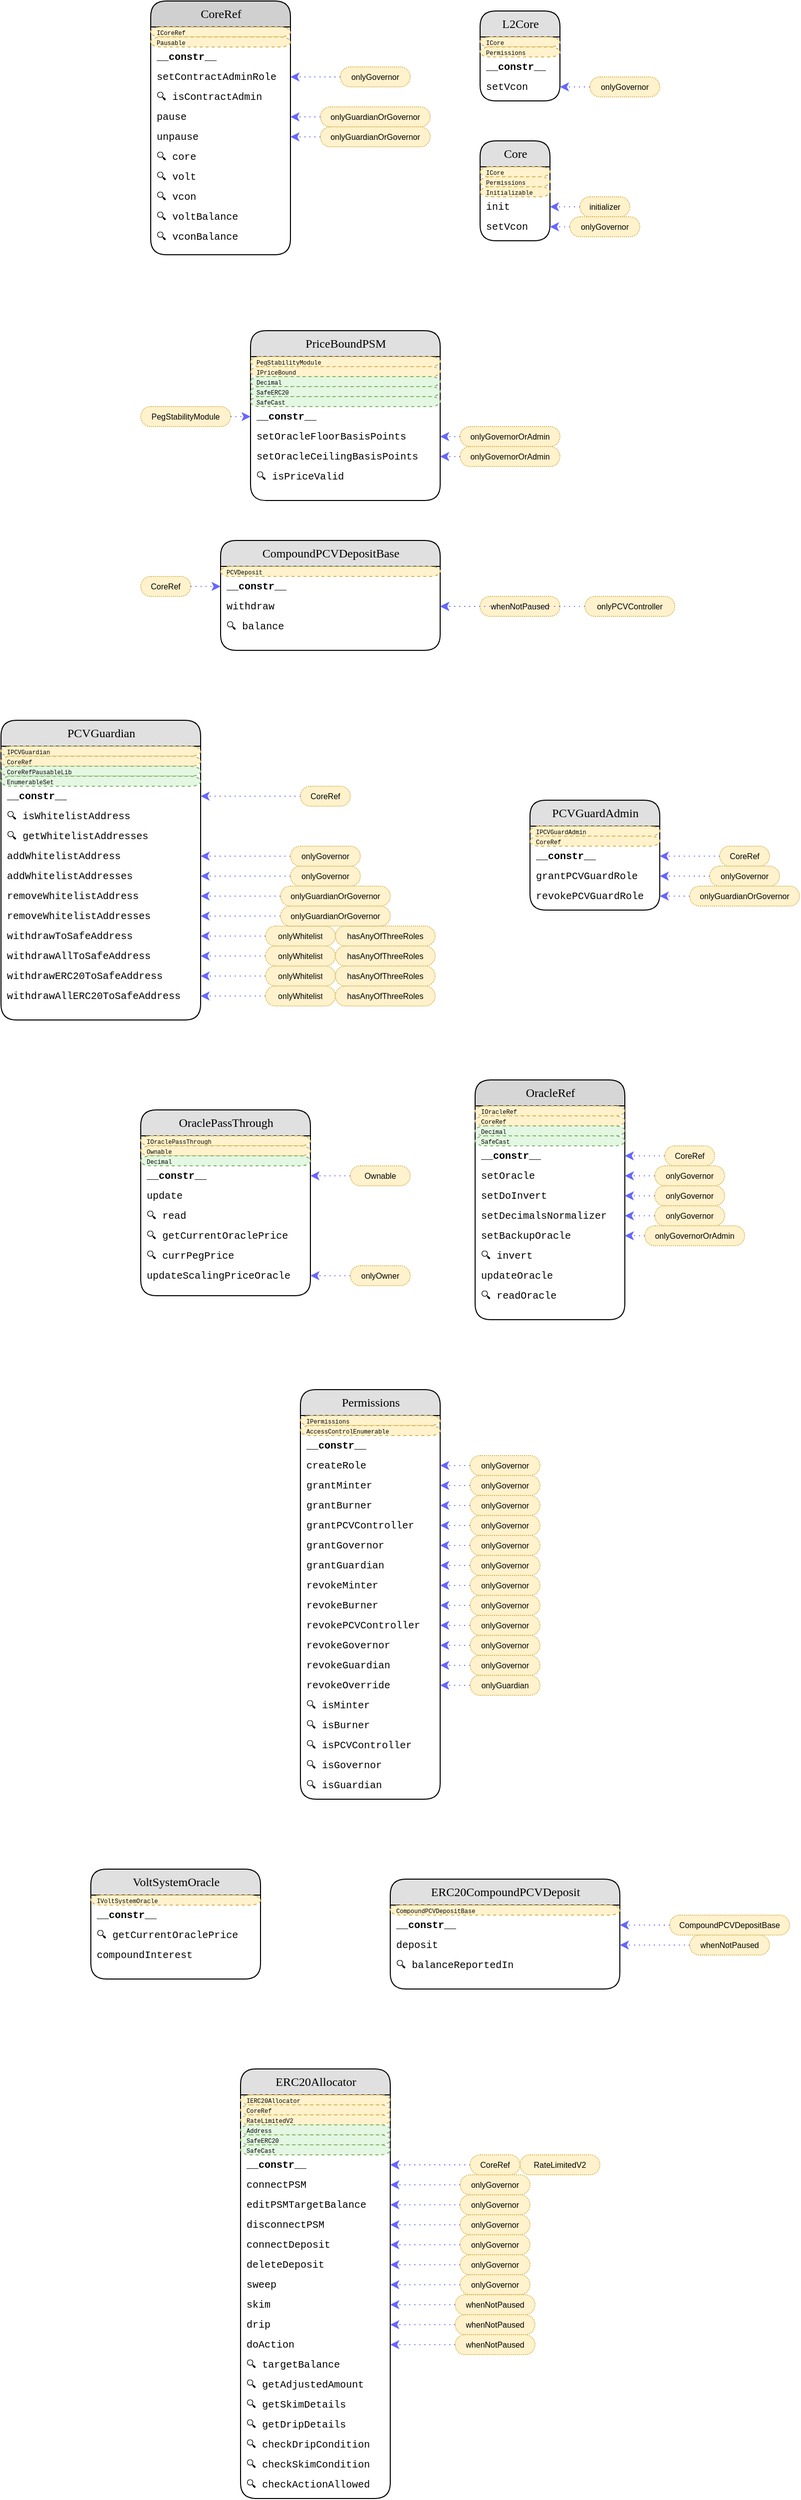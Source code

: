 <mxfile>
    <diagram id="2KBk0ybz4Udrp-lxrmij" name="Scope">
        <mxGraphModel dx="3361" dy="2543" grid="1" gridSize="10" guides="1" tooltips="1" connect="1" arrows="1" fold="1" page="1" pageScale="1" pageWidth="850" pageHeight="1100" math="0" shadow="0">
            <root>
                <mxCell id="0"/>
                <mxCell id="1" parent="0"/>
                <UserObject label="&lt;font&gt;CompoundPCVDepositBase&lt;/font&gt;" rparent="-" type="" override="" placeholders="1" id="sva-16630785043980">
                    <mxCell style="swimlane;html=1;fontStyle=0;childLayout=stackLayout;horizontal=1;startSize=26;fillColor=#E0E0E0;horizontalStack=0;resizeParent=1;resizeLast=0;collapsible=1;marginBottom=0;swimlaneFillColor=#ffffff;align=center;rounded=1;shadow=0;comic=0;labelBackgroundColor=none;strokeColor=#000000;strokeWidth=1;fontFamily=Verdana;fontSize=12;fontColor=default;arcSize=20;" parent="1" vertex="1">
                        <mxGeometry x="-450" y="-450" width="220" height="110" as="geometry"/>
                    </mxCell>
                </UserObject>
                <UserObject label="PCVDeposit" rparent="0" type="mxgraph.bootstrap.rrect;strokeColor=none" override="fontSize=6" placeholders="1" id="sva-16630785043980_i0">
                    <mxCell style="shape=mxgraph.bootstrap.rrect;strokeColor=none;html=1;fillColor=#fff2cc;strokeColor=#d6b656;dashed=1;spacingLeft=4;spacingRight=4;whiteSpace=wrap;overflow=hidden;rotatable=0;points=[[0,0.5],[1,0.5]];portConstraint=eastwest;fontFamily=Courier New;fontSize=10;align=left;fontSize=6" parent="sva-16630785043980" vertex="1">
                        <mxGeometry y="26" width="220" height="10" as="geometry"/>
                    </mxCell>
                </UserObject>
                <UserObject label="&lt;b&gt;__constr__&lt;b&gt;" rparent="0" type="text;strokeColor=none" override="" placeholders="1" id="sva-16630785043980_f0">
                    <mxCell style="shape=text;strokeColor=none;html=1;fillColor=none;spacingLeft=4;spacingRight=4;whiteSpace=wrap;overflow=hidden;rotatable=0;points=[[0,0.5],[1,0.5]];portConstraint=eastwest;fontFamily=Courier New;fontSize=10;align=left;" parent="sva-16630785043980" vertex="1">
                        <mxGeometry y="36" width="220" height="20" as="geometry"/>
                    </mxCell>
                </UserObject>
                <UserObject label="withdraw" rparent="0" type="text;strokeColor=none" override="" placeholders="1" id="sva-16630785043980_f1">
                    <mxCell style="shape=text;strokeColor=none;html=1;fillColor=none;spacingLeft=4;spacingRight=4;whiteSpace=wrap;overflow=hidden;rotatable=0;points=[[0,0.5],[1,0.5]];portConstraint=eastwest;fontFamily=Courier New;fontSize=10;align=left;" parent="sva-16630785043980" vertex="1">
                        <mxGeometry y="56" width="220" height="20" as="geometry"/>
                    </mxCell>
                </UserObject>
                <UserObject label="🔍 balance" rparent="0" type="text;strokeColor=none" override="" placeholders="1" id="sva-16630785043980_f2">
                    <mxCell style="shape=text;strokeColor=none;html=1;fillColor=none;spacingLeft=4;spacingRight=4;whiteSpace=wrap;overflow=hidden;rotatable=0;points=[[0,0.5],[1,0.5]];portConstraint=eastwest;fontFamily=Courier New;fontSize=10;align=left;" parent="sva-16630785043980" vertex="1">
                        <mxGeometry y="76" width="220" height="20" as="geometry"/>
                    </mxCell>
                </UserObject>
                <UserObject label="CoreRef" rparent="-" type="mxgraph.bootstrap.rrect" override="strokeColor=#d79b00;dashed=1;align=center;rSize=10;fontStyle=0;whiteSpace=wrap;dashPattern=1 1;strokeColor=#d6b656;fontSize=8;fontFamily=Helvetica" placeholders="1" id="sva-16630785043980_mod0_0">
                    <mxCell style="shape=mxgraph.bootstrap.rrect;html=1;fillColor=#fff2cc;spacingLeft=4;spacingRight=4;whiteSpace=wrap;overflow=hidden;rotatable=0;points=[[0,0.5],[1,0.5]];portConstraint=eastwest;fontFamily=Courier New;fontSize=10;align=left;strokeColor=#d79b00;dashed=1;align=center;rSize=10;fontStyle=0;whiteSpace=wrap;dashPattern=1 1;strokeColor=#d6b656;fontSize=8;fontFamily=Helvetica" parent="1" vertex="1">
                        <mxGeometry x="-530" y="-414" width="50" height="20" as="geometry"/>
                    </mxCell>
                </UserObject>
                <UserObject label="onlyPCVController" rparent="-" type="mxgraph.bootstrap.rrect" override="strokeColor=#d79b00;dashed=1;align=center;rSize=10;fontStyle=0;whiteSpace=wrap;dashPattern=1 1;strokeColor=#d6b656;fontSize=8;fontFamily=Helvetica" placeholders="1" id="sva-16630785043980_mod1_0">
                    <mxCell style="shape=mxgraph.bootstrap.rrect;html=1;fillColor=#fff2cc;spacingLeft=4;spacingRight=4;whiteSpace=wrap;overflow=hidden;rotatable=0;points=[[0,0.5],[1,0.5]];portConstraint=eastwest;fontFamily=Courier New;fontSize=10;align=left;strokeColor=#d79b00;dashed=1;align=center;rSize=10;fontStyle=0;whiteSpace=wrap;dashPattern=1 1;strokeColor=#d6b656;fontSize=8;fontFamily=Helvetica" parent="1" vertex="1">
                        <mxGeometry x="-85" y="-394" width="90" height="20" as="geometry"/>
                    </mxCell>
                </UserObject>
                <UserObject label="whenNotPaused" rparent="-" type="mxgraph.bootstrap.rrect" override="strokeColor=#d79b00;dashed=1;align=center;rSize=10;fontStyle=0;whiteSpace=wrap;dashPattern=1 1;strokeColor=#d6b656;fontSize=8;fontFamily=Helvetica" placeholders="1" id="sva-16630785043980_mod1_1">
                    <mxCell style="shape=mxgraph.bootstrap.rrect;html=1;fillColor=#fff2cc;spacingLeft=4;spacingRight=4;whiteSpace=wrap;overflow=hidden;rotatable=0;points=[[0,0.5],[1,0.5]];portConstraint=eastwest;fontFamily=Courier New;fontSize=10;align=left;strokeColor=#d79b00;dashed=1;align=center;rSize=10;fontStyle=0;whiteSpace=wrap;dashPattern=1 1;strokeColor=#d6b656;fontSize=8;fontFamily=Helvetica" parent="1" vertex="1">
                        <mxGeometry x="-190" y="-394" width="80" height="20" as="geometry"/>
                    </mxCell>
                </UserObject>
                <mxCell id="mKt8G_2Him1UUxZEwaBn-1" value="" style="curved=1;fontSize=11;noEdgeStyle=1;strokeColor=#6666FF;dashed=1;dashPattern=1 4;" parent="1" source="sva-16630785043980_mod0_0" target="sva-16630785043980_f0" edge="1">
                    <mxGeometry relative="1" as="geometry"/>
                </mxCell>
                <mxCell id="mKt8G_2Him1UUxZEwaBn-2" value="" style="curved=1;fontSize=11;noEdgeStyle=1;strokeColor=#6666FF;dashed=1;dashPattern=1 4;" parent="1" source="sva-16630785043980_mod1_0" target="sva-16630785043980_f1" edge="1">
                    <mxGeometry relative="1" as="geometry"/>
                </mxCell>
                <mxCell id="mKt8G_2Him1UUxZEwaBn-3" value="" style="curved=1;fontSize=11;noEdgeStyle=1;strokeColor=#6666FF;dashed=1;dashPattern=1 4;" parent="1" source="sva-16630785043980_mod1_1" target="sva-16630785043980_f1" edge="1">
                    <mxGeometry relative="1" as="geometry"/>
                </mxCell>
                <UserObject label="Core" rparent="-" type="" override="" placeholders="1" id="sva-16630787703680">
                    <mxCell style="swimlane;html=1;fontStyle=0;childLayout=stackLayout;horizontal=1;startSize=26;fillColor=#E0E0E0;horizontalStack=0;resizeParent=1;resizeLast=0;collapsible=1;marginBottom=0;swimlaneFillColor=#ffffff;align=center;rounded=1;shadow=0;comic=0;labelBackgroundColor=none;strokeColor=#000000;strokeWidth=1;fontFamily=Verdana;fontSize=12;fontColor=#000000;arcSize=20;" parent="1" vertex="1">
                        <mxGeometry x="-190" y="-850" width="70" height="100" as="geometry"/>
                    </mxCell>
                </UserObject>
                <UserObject label="ICore" rparent="0" type="mxgraph.bootstrap.rrect;strokeColor=none" override="fontSize=6" placeholders="1" id="sva-16630787703680_i0">
                    <mxCell style="shape=mxgraph.bootstrap.rrect;strokeColor=none;html=1;fillColor=#fff2cc;strokeColor=#d6b656;dashed=1;spacingLeft=4;spacingRight=4;whiteSpace=wrap;overflow=hidden;rotatable=0;points=[[0,0.5],[1,0.5]];portConstraint=eastwest;fontFamily=Courier New;fontSize=10;align=left;fontSize=6;fontColor=#000000;" parent="sva-16630787703680" vertex="1">
                        <mxGeometry y="26" width="70" height="10" as="geometry"/>
                    </mxCell>
                </UserObject>
                <UserObject label="Permissions" rparent="0" type="mxgraph.bootstrap.rrect;strokeColor=none" override="fontSize=6" placeholders="1" id="sva-16630787703680_i1">
                    <mxCell style="shape=mxgraph.bootstrap.rrect;strokeColor=none;html=1;fillColor=#fff2cc;strokeColor=#d6b656;dashed=1;spacingLeft=4;spacingRight=4;whiteSpace=wrap;overflow=hidden;rotatable=0;points=[[0,0.5],[1,0.5]];portConstraint=eastwest;fontFamily=Courier New;fontSize=10;align=left;fontSize=6;fontColor=#000000;" parent="sva-16630787703680" vertex="1">
                        <mxGeometry y="36" width="70" height="10" as="geometry"/>
                    </mxCell>
                </UserObject>
                <UserObject label="Initializable" rparent="0" type="mxgraph.bootstrap.rrect;strokeColor=none" override="fontSize=6" placeholders="1" id="sva-16630787703680_i2">
                    <mxCell style="shape=mxgraph.bootstrap.rrect;strokeColor=none;html=1;fillColor=#fff2cc;strokeColor=#d6b656;dashed=1;spacingLeft=4;spacingRight=4;whiteSpace=wrap;overflow=hidden;rotatable=0;points=[[0,0.5],[1,0.5]];portConstraint=eastwest;fontFamily=Courier New;fontSize=10;align=left;fontSize=6;fontColor=#000000;" parent="sva-16630787703680" vertex="1">
                        <mxGeometry y="46" width="70" height="10" as="geometry"/>
                    </mxCell>
                </UserObject>
                <UserObject label="init" rparent="0" type="text;strokeColor=none" override="" placeholders="1" id="sva-16630787703680_f0">
                    <mxCell style="shape=text;strokeColor=none;html=1;fillColor=none;spacingLeft=4;spacingRight=4;whiteSpace=wrap;overflow=hidden;rotatable=0;points=[[0,0.5],[1,0.5]];portConstraint=eastwest;fontFamily=Courier New;fontSize=10;align=left;fontColor=#000000;" parent="sva-16630787703680" vertex="1">
                        <mxGeometry y="56" width="70" height="20" as="geometry"/>
                    </mxCell>
                </UserObject>
                <UserObject label="setVcon" rparent="0" type="text;strokeColor=none" override="" placeholders="1" id="sva-16630787703680_f1">
                    <mxCell style="shape=text;strokeColor=none;html=1;fillColor=none;spacingLeft=4;spacingRight=4;whiteSpace=wrap;overflow=hidden;rotatable=0;points=[[0,0.5],[1,0.5]];portConstraint=eastwest;fontFamily=Courier New;fontSize=10;align=left;fontColor=#000000;" parent="sva-16630787703680" vertex="1">
                        <mxGeometry y="76" width="70" height="20" as="geometry"/>
                    </mxCell>
                </UserObject>
                <UserObject label="initializer" rparent="-" type="mxgraph.bootstrap.rrect" override="strokeColor=#d79b00;dashed=1;align=center;rSize=10;fontStyle=0;whiteSpace=wrap;dashPattern=1 1;strokeColor=#d6b656;fontSize=8;fontFamily=Helvetica" placeholders="1" id="sva-16630787703680_mod0_0">
                    <mxCell style="shape=mxgraph.bootstrap.rrect;html=1;fillColor=#fff2cc;spacingLeft=4;spacingRight=4;whiteSpace=wrap;overflow=hidden;rotatable=0;points=[[0,0.5],[1,0.5]];portConstraint=eastwest;fontFamily=Courier New;fontSize=10;align=left;strokeColor=#d79b00;dashed=1;align=center;rSize=10;fontStyle=0;whiteSpace=wrap;dashPattern=1 1;strokeColor=#d6b656;fontSize=8;fontFamily=Helvetica;fontColor=#000000;" parent="1" vertex="1">
                        <mxGeometry x="-90" y="-794" width="50" height="20" as="geometry"/>
                    </mxCell>
                </UserObject>
                <UserObject label="onlyGovernor" rparent="-" type="mxgraph.bootstrap.rrect" override="strokeColor=#d79b00;dashed=1;align=center;rSize=10;fontStyle=0;whiteSpace=wrap;dashPattern=1 1;strokeColor=#d6b656;fontSize=8;fontFamily=Helvetica" placeholders="1" id="sva-16630787703680_mod1_0">
                    <mxCell style="shape=mxgraph.bootstrap.rrect;html=1;fillColor=#fff2cc;spacingLeft=4;spacingRight=4;whiteSpace=wrap;overflow=hidden;rotatable=0;points=[[0,0.5],[1,0.5]];portConstraint=eastwest;fontFamily=Courier New;fontSize=10;align=left;strokeColor=#d79b00;dashed=1;align=center;rSize=10;fontStyle=0;whiteSpace=wrap;dashPattern=1 1;strokeColor=#d6b656;fontSize=8;fontFamily=Helvetica;fontColor=#000000;" parent="1" vertex="1">
                        <mxGeometry x="-100" y="-774" width="70" height="20" as="geometry"/>
                    </mxCell>
                </UserObject>
                <mxCell id="mKt8G_2Him1UUxZEwaBn-4" value="" style="curved=1;fontSize=11;noEdgeStyle=1;strokeColor=#6666FF;dashed=1;dashPattern=1 4;fontColor=#000000;" parent="1" source="sva-16630787703680_mod0_0" target="sva-16630787703680_f0" edge="1">
                    <mxGeometry relative="1" as="geometry"/>
                </mxCell>
                <mxCell id="mKt8G_2Him1UUxZEwaBn-5" value="" style="curved=1;fontSize=11;noEdgeStyle=1;strokeColor=#6666FF;dashed=1;dashPattern=1 4;fontColor=#000000;" parent="1" source="sva-16630787703680_mod1_0" target="sva-16630787703680_f1" edge="1">
                    <mxGeometry relative="1" as="geometry"/>
                </mxCell>
                <UserObject label="PriceBoundPSM" rparent="-" type="" override="" placeholders="1" id="sva-16630790689480">
                    <mxCell style="swimlane;html=1;fontStyle=0;childLayout=stackLayout;horizontal=1;startSize=26;fillColor=#e0e0e0;horizontalStack=0;resizeParent=1;resizeLast=0;collapsible=1;marginBottom=0;swimlaneFillColor=#ffffff;align=center;rounded=1;shadow=0;comic=0;labelBackgroundColor=none;strokeColor=#000000;strokeWidth=1;fontFamily=Verdana;fontSize=12;fontColor=#000000;arcSize=20;" parent="1" vertex="1">
                        <mxGeometry x="-420" y="-660" width="190" height="170" as="geometry"/>
                    </mxCell>
                </UserObject>
                <UserObject label="PegStabilityModule" rparent="0" type="mxgraph.bootstrap.rrect;strokeColor=none" override="fontSize=6" placeholders="1" id="sva-16630790689480_i0">
                    <mxCell style="shape=mxgraph.bootstrap.rrect;strokeColor=none;html=1;fillColor=#fff2cc;strokeColor=#d6b656;dashed=1;spacingLeft=4;spacingRight=4;whiteSpace=wrap;overflow=hidden;rotatable=0;points=[[0,0.5],[1,0.5]];portConstraint=eastwest;fontFamily=Courier New;fontSize=10;align=left;fontSize=6;labelBackgroundColor=none;fontColor=default;" parent="sva-16630790689480" vertex="1">
                        <mxGeometry y="26" width="190" height="10" as="geometry"/>
                    </mxCell>
                </UserObject>
                <UserObject label="IPriceBound" rparent="0" type="mxgraph.bootstrap.rrect;strokeColor=none" override="fontSize=6" placeholders="1" id="sva-16630790689480_i1">
                    <mxCell style="shape=mxgraph.bootstrap.rrect;strokeColor=none;html=1;fillColor=#fff2cc;strokeColor=#d6b656;dashed=1;spacingLeft=4;spacingRight=4;whiteSpace=wrap;overflow=hidden;rotatable=0;points=[[0,0.5],[1,0.5]];portConstraint=eastwest;fontFamily=Courier New;fontSize=10;align=left;fontSize=6;labelBackgroundColor=none;fontColor=default;" parent="sva-16630790689480" vertex="1">
                        <mxGeometry y="36" width="190" height="10" as="geometry"/>
                    </mxCell>
                </UserObject>
                <UserObject label="Decimal" rparent="0" type="mxgraph.bootstrap.rrect" override="fontSize=6" placeholders="1" id="sva-16630790689480_u0">
                    <mxCell style="shape=mxgraph.bootstrap.rrect;html=1;fillColor=#E3F7E2;strokeColor=#82b366;dashed=1;spacingLeft=4;spacingRight=4;whiteSpace=wrap;overflow=hidden;rotatable=0;points=[[0,0.5],[1,0.5]];portConstraint=eastwest;fontFamily=Courier New;fontSize=10;align=left;fontSize=6;labelBackgroundColor=none;fontColor=default;" parent="sva-16630790689480" vertex="1">
                        <mxGeometry y="46" width="190" height="10" as="geometry"/>
                    </mxCell>
                </UserObject>
                <UserObject label="SafeERC20" rparent="0" type="mxgraph.bootstrap.rrect" override="fontSize=6" placeholders="1" id="sva-16630790689480_u1">
                    <mxCell style="shape=mxgraph.bootstrap.rrect;html=1;fillColor=#E3F7E2;strokeColor=#82b366;dashed=1;spacingLeft=4;spacingRight=4;whiteSpace=wrap;overflow=hidden;rotatable=0;points=[[0,0.5],[1,0.5]];portConstraint=eastwest;fontFamily=Courier New;fontSize=10;align=left;fontSize=6;labelBackgroundColor=none;fontColor=default;" parent="sva-16630790689480" vertex="1">
                        <mxGeometry y="56" width="190" height="10" as="geometry"/>
                    </mxCell>
                </UserObject>
                <UserObject label="SafeCast" rparent="0" type="mxgraph.bootstrap.rrect" override="fontSize=6" placeholders="1" id="sva-16630790689480_u2">
                    <mxCell style="shape=mxgraph.bootstrap.rrect;html=1;fillColor=#E3F7E2;strokeColor=#82b366;dashed=1;spacingLeft=4;spacingRight=4;whiteSpace=wrap;overflow=hidden;rotatable=0;points=[[0,0.5],[1,0.5]];portConstraint=eastwest;fontFamily=Courier New;fontSize=10;align=left;fontSize=6;labelBackgroundColor=none;fontColor=default;" parent="sva-16630790689480" vertex="1">
                        <mxGeometry y="66" width="190" height="10" as="geometry"/>
                    </mxCell>
                </UserObject>
                <UserObject label="&lt;b&gt;__constr__&lt;b&gt;" rparent="0" type="text;strokeColor=none" override="" placeholders="1" id="sva-16630790689480_f0">
                    <mxCell style="shape=text;strokeColor=none;html=1;fillColor=none;spacingLeft=4;spacingRight=4;whiteSpace=wrap;overflow=hidden;rotatable=0;points=[[0,0.5],[1,0.5]];portConstraint=eastwest;fontFamily=Courier New;fontSize=10;align=left;labelBackgroundColor=none;fontColor=default;" parent="sva-16630790689480" vertex="1">
                        <mxGeometry y="76" width="190" height="20" as="geometry"/>
                    </mxCell>
                </UserObject>
                <UserObject label="setOracleFloorBasisPoints" rparent="0" type="text;strokeColor=none" override="" placeholders="1" id="sva-16630790689480_f1">
                    <mxCell style="shape=text;strokeColor=none;html=1;fillColor=none;spacingLeft=4;spacingRight=4;whiteSpace=wrap;overflow=hidden;rotatable=0;points=[[0,0.5],[1,0.5]];portConstraint=eastwest;fontFamily=Courier New;fontSize=10;align=left;labelBackgroundColor=none;fontColor=default;" parent="sva-16630790689480" vertex="1">
                        <mxGeometry y="96" width="190" height="20" as="geometry"/>
                    </mxCell>
                </UserObject>
                <UserObject label="setOracleCeilingBasisPoints" rparent="0" type="text;strokeColor=none" override="" placeholders="1" id="sva-16630790689480_f2">
                    <mxCell style="shape=text;strokeColor=none;html=1;fillColor=none;spacingLeft=4;spacingRight=4;whiteSpace=wrap;overflow=hidden;rotatable=0;points=[[0,0.5],[1,0.5]];portConstraint=eastwest;fontFamily=Courier New;fontSize=10;align=left;labelBackgroundColor=none;fontColor=default;" parent="sva-16630790689480" vertex="1">
                        <mxGeometry y="116" width="190" height="20" as="geometry"/>
                    </mxCell>
                </UserObject>
                <UserObject label="🔍 isPriceValid" rparent="0" type="text;strokeColor=none" override="" placeholders="1" id="sva-16630790689480_f3">
                    <mxCell style="shape=text;strokeColor=none;html=1;fillColor=none;spacingLeft=4;spacingRight=4;whiteSpace=wrap;overflow=hidden;rotatable=0;points=[[0,0.5],[1,0.5]];portConstraint=eastwest;fontFamily=Courier New;fontSize=10;align=left;labelBackgroundColor=none;fontColor=default;" parent="sva-16630790689480" vertex="1">
                        <mxGeometry y="136" width="190" height="20" as="geometry"/>
                    </mxCell>
                </UserObject>
                <UserObject label="PegStabilityModule" rparent="-" type="mxgraph.bootstrap.rrect" override="strokeColor=#d79b00;dashed=1;align=center;rSize=10;fontStyle=0;whiteSpace=wrap;dashPattern=1 1;strokeColor=#d6b656;fontSize=8;fontFamily=Helvetica" placeholders="1" id="sva-16630790689480_mod0_0">
                    <mxCell style="shape=mxgraph.bootstrap.rrect;html=1;fillColor=#fff2cc;spacingLeft=4;spacingRight=4;whiteSpace=wrap;overflow=hidden;rotatable=0;points=[[0,0.5],[1,0.5]];portConstraint=eastwest;fontFamily=Courier New;fontSize=10;align=left;strokeColor=#d79b00;dashed=1;align=center;rSize=10;fontStyle=0;whiteSpace=wrap;dashPattern=1 1;strokeColor=#d6b656;fontSize=8;fontFamily=Helvetica;labelBackgroundColor=none;fontColor=default;" parent="1" vertex="1">
                        <mxGeometry x="-530" y="-584" width="90" height="20" as="geometry"/>
                    </mxCell>
                </UserObject>
                <UserObject label="onlyGovernorOrAdmin" rparent="-" type="mxgraph.bootstrap.rrect" override="strokeColor=#d79b00;dashed=1;align=center;rSize=10;fontStyle=0;whiteSpace=wrap;dashPattern=1 1;strokeColor=#d6b656;fontSize=8;fontFamily=Helvetica" placeholders="1" id="sva-16630790689480_mod1_0">
                    <mxCell style="shape=mxgraph.bootstrap.rrect;html=1;fillColor=#fff2cc;spacingLeft=4;spacingRight=4;whiteSpace=wrap;overflow=hidden;rotatable=0;points=[[0,0.5],[1,0.5]];portConstraint=eastwest;fontFamily=Courier New;fontSize=10;align=left;strokeColor=#d79b00;dashed=1;align=center;rSize=10;fontStyle=0;whiteSpace=wrap;dashPattern=1 1;strokeColor=#d6b656;fontSize=8;fontFamily=Helvetica;labelBackgroundColor=none;fontColor=default;" parent="1" vertex="1">
                        <mxGeometry x="-210" y="-564" width="100" height="20" as="geometry"/>
                    </mxCell>
                </UserObject>
                <UserObject label="onlyGovernorOrAdmin" rparent="-" type="mxgraph.bootstrap.rrect" override="strokeColor=#d79b00;dashed=1;align=center;rSize=10;fontStyle=0;whiteSpace=wrap;dashPattern=1 1;strokeColor=#d6b656;fontSize=8;fontFamily=Helvetica" placeholders="1" id="sva-16630790689480_mod2_0">
                    <mxCell style="shape=mxgraph.bootstrap.rrect;html=1;fillColor=#fff2cc;spacingLeft=4;spacingRight=4;whiteSpace=wrap;overflow=hidden;rotatable=0;points=[[0,0.5],[1,0.5]];portConstraint=eastwest;fontFamily=Courier New;fontSize=10;align=left;strokeColor=#d79b00;dashed=1;align=center;rSize=10;fontStyle=0;whiteSpace=wrap;dashPattern=1 1;strokeColor=#d6b656;fontSize=8;fontFamily=Helvetica;labelBackgroundColor=none;fontColor=default;" parent="1" vertex="1">
                        <mxGeometry x="-210" y="-544" width="100" height="20" as="geometry"/>
                    </mxCell>
                </UserObject>
                <mxCell id="mKt8G_2Him1UUxZEwaBn-6" value="" style="curved=1;fontSize=11;noEdgeStyle=1;strokeColor=#6666FF;dashed=1;dashPattern=1 4;" parent="1" source="sva-16630790689480_mod0_0" target="sva-16630790689480_f0" edge="1">
                    <mxGeometry relative="1" as="geometry"/>
                </mxCell>
                <mxCell id="mKt8G_2Him1UUxZEwaBn-7" value="" style="curved=1;fontSize=11;noEdgeStyle=1;strokeColor=#6666FF;dashed=1;dashPattern=1 4;" parent="1" source="sva-16630790689480_mod1_0" target="sva-16630790689480_f1" edge="1">
                    <mxGeometry relative="1" as="geometry"/>
                </mxCell>
                <mxCell id="mKt8G_2Him1UUxZEwaBn-8" value="" style="curved=1;fontSize=11;noEdgeStyle=1;strokeColor=#6666FF;dashed=1;dashPattern=1 4;" parent="1" source="sva-16630790689480_mod2_0" target="sva-16630790689480_f2" edge="1">
                    <mxGeometry relative="1" as="geometry"/>
                </mxCell>
                <UserObject label="L2Core" rparent="-" type="" override="" placeholders="1" id="sva-16630792655670">
                    <mxCell style="swimlane;html=1;fontStyle=0;childLayout=stackLayout;horizontal=1;startSize=26;fillColor=#e0e0e0;horizontalStack=0;resizeParent=1;resizeLast=0;collapsible=1;marginBottom=0;swimlaneFillColor=#ffffff;align=center;rounded=1;shadow=0;comic=0;labelBackgroundColor=none;strokeColor=#000000;strokeWidth=1;fontFamily=Verdana;fontSize=12;fontColor=#000000;arcSize=20;" parent="1" vertex="1">
                        <mxGeometry x="-190" y="-980" width="80" height="90" as="geometry"/>
                    </mxCell>
                </UserObject>
                <UserObject label="ICore" rparent="0" type="mxgraph.bootstrap.rrect;strokeColor=none" override="fontSize=6" placeholders="1" id="sva-16630792655670_i0">
                    <mxCell style="shape=mxgraph.bootstrap.rrect;strokeColor=none;html=1;fillColor=#fff2cc;strokeColor=#d6b656;dashed=1;spacingLeft=4;spacingRight=4;whiteSpace=wrap;overflow=hidden;rotatable=0;points=[[0,0.5],[1,0.5]];portConstraint=eastwest;fontFamily=Courier New;fontSize=10;align=left;fontSize=6;labelBackgroundColor=none;fontColor=default;" parent="sva-16630792655670" vertex="1">
                        <mxGeometry y="26" width="80" height="10" as="geometry"/>
                    </mxCell>
                </UserObject>
                <UserObject label="Permissions" rparent="0" type="mxgraph.bootstrap.rrect;strokeColor=none" override="fontSize=6" placeholders="1" id="sva-16630792655670_i1">
                    <mxCell style="shape=mxgraph.bootstrap.rrect;strokeColor=none;html=1;fillColor=#fff2cc;strokeColor=#d6b656;dashed=1;spacingLeft=4;spacingRight=4;whiteSpace=wrap;overflow=hidden;rotatable=0;points=[[0,0.5],[1,0.5]];portConstraint=eastwest;fontFamily=Courier New;fontSize=10;align=left;fontSize=6;labelBackgroundColor=none;fontColor=default;" parent="sva-16630792655670" vertex="1">
                        <mxGeometry y="36" width="80" height="10" as="geometry"/>
                    </mxCell>
                </UserObject>
                <UserObject label="&lt;b&gt;__constr__&lt;b&gt;" rparent="0" type="text;strokeColor=none" override="" placeholders="1" id="sva-16630792655670_f0">
                    <mxCell style="shape=text;strokeColor=none;html=1;fillColor=none;spacingLeft=4;spacingRight=4;whiteSpace=wrap;overflow=hidden;rotatable=0;points=[[0,0.5],[1,0.5]];portConstraint=eastwest;fontFamily=Courier New;fontSize=10;align=left;labelBackgroundColor=none;fontColor=default;" parent="sva-16630792655670" vertex="1">
                        <mxGeometry y="46" width="80" height="20" as="geometry"/>
                    </mxCell>
                </UserObject>
                <UserObject label="setVcon" rparent="0" type="text;strokeColor=none" override="" placeholders="1" id="sva-16630792655670_f1">
                    <mxCell style="shape=text;strokeColor=none;html=1;fillColor=none;spacingLeft=4;spacingRight=4;whiteSpace=wrap;overflow=hidden;rotatable=0;points=[[0,0.5],[1,0.5]];portConstraint=eastwest;fontFamily=Courier New;fontSize=10;align=left;labelBackgroundColor=none;fontColor=default;" parent="sva-16630792655670" vertex="1">
                        <mxGeometry y="66" width="80" height="20" as="geometry"/>
                    </mxCell>
                </UserObject>
                <UserObject label="onlyGovernor" rparent="-" type="mxgraph.bootstrap.rrect" override="strokeColor=#d79b00;dashed=1;align=center;rSize=10;fontStyle=0;whiteSpace=wrap;dashPattern=1 1;strokeColor=#d6b656;fontSize=8;fontFamily=Helvetica" placeholders="1" id="sva-16630792655670_mod1_0">
                    <mxCell style="shape=mxgraph.bootstrap.rrect;html=1;fillColor=#fff2cc;spacingLeft=4;spacingRight=4;whiteSpace=wrap;overflow=hidden;rotatable=0;points=[[0,0.5],[1,0.5]];portConstraint=eastwest;fontFamily=Courier New;fontSize=10;align=left;strokeColor=#d79b00;dashed=1;align=center;rSize=10;fontStyle=0;whiteSpace=wrap;dashPattern=1 1;strokeColor=#d6b656;fontSize=8;fontFamily=Helvetica;labelBackgroundColor=none;fontColor=default;" parent="1" vertex="1">
                        <mxGeometry x="-80" y="-914" width="70" height="20" as="geometry"/>
                    </mxCell>
                </UserObject>
                <mxCell id="mKt8G_2Him1UUxZEwaBn-9" value="" style="curved=1;fontSize=11;noEdgeStyle=1;strokeColor=#6666FF;dashed=1;dashPattern=1 4;" parent="1" source="sva-16630792655670_mod1_0" target="sva-16630792655670_f1" edge="1">
                    <mxGeometry relative="1" as="geometry"/>
                </mxCell>
                <UserObject label="VoltSystemOracle" rparent="-" type="" override="" placeholders="1" id="sva-16630792876910">
                    <mxCell style="swimlane;html=1;fontStyle=0;childLayout=stackLayout;horizontal=1;startSize=26;fillColor=#e0e0e0;horizontalStack=0;resizeParent=1;resizeLast=0;collapsible=1;marginBottom=0;swimlaneFillColor=#ffffff;align=center;rounded=1;shadow=0;comic=0;labelBackgroundColor=none;strokeColor=#000000;strokeWidth=1;fontFamily=Verdana;fontSize=12;fontColor=#000000;arcSize=20;" parent="1" vertex="1">
                        <mxGeometry x="-580" y="880" width="170" height="110" as="geometry"/>
                    </mxCell>
                </UserObject>
                <UserObject label="IVoltSystemOracle" rparent="0" type="mxgraph.bootstrap.rrect;strokeColor=none" override="fontSize=6" placeholders="1" id="sva-16630792876910_i0">
                    <mxCell style="shape=mxgraph.bootstrap.rrect;strokeColor=none;html=1;fillColor=#fff2cc;strokeColor=#d6b656;dashed=1;spacingLeft=4;spacingRight=4;whiteSpace=wrap;overflow=hidden;rotatable=0;points=[[0,0.5],[1,0.5]];portConstraint=eastwest;fontFamily=Courier New;fontSize=10;align=left;fontSize=6;labelBackgroundColor=none;fontColor=default;" parent="sva-16630792876910" vertex="1">
                        <mxGeometry y="26" width="170" height="10" as="geometry"/>
                    </mxCell>
                </UserObject>
                <UserObject label="&lt;b&gt;__constr__&lt;b&gt;" rparent="0" type="text;strokeColor=none" override="" placeholders="1" id="sva-16630792876910_f0">
                    <mxCell style="shape=text;strokeColor=none;html=1;fillColor=none;spacingLeft=4;spacingRight=4;whiteSpace=wrap;overflow=hidden;rotatable=0;points=[[0,0.5],[1,0.5]];portConstraint=eastwest;fontFamily=Courier New;fontSize=10;align=left;labelBackgroundColor=none;fontColor=default;" parent="sva-16630792876910" vertex="1">
                        <mxGeometry y="36" width="170" height="20" as="geometry"/>
                    </mxCell>
                </UserObject>
                <UserObject label="🔍 getCurrentOraclePrice" rparent="0" type="text;strokeColor=none" override="" placeholders="1" id="sva-16630792876910_f1">
                    <mxCell style="shape=text;strokeColor=none;html=1;fillColor=none;spacingLeft=4;spacingRight=4;whiteSpace=wrap;overflow=hidden;rotatable=0;points=[[0,0.5],[1,0.5]];portConstraint=eastwest;fontFamily=Courier New;fontSize=10;align=left;labelBackgroundColor=none;fontColor=default;" parent="sva-16630792876910" vertex="1">
                        <mxGeometry y="56" width="170" height="20" as="geometry"/>
                    </mxCell>
                </UserObject>
                <UserObject label="compoundInterest" rparent="0" type="text;strokeColor=none" override="" placeholders="1" id="sva-16630792876910_f2">
                    <mxCell style="shape=text;strokeColor=none;html=1;fillColor=none;spacingLeft=4;spacingRight=4;whiteSpace=wrap;overflow=hidden;rotatable=0;points=[[0,0.5],[1,0.5]];portConstraint=eastwest;fontFamily=Courier New;fontSize=10;align=left;labelBackgroundColor=none;fontColor=default;" parent="sva-16630792876910" vertex="1">
                        <mxGeometry y="76" width="170" height="20" as="geometry"/>
                    </mxCell>
                </UserObject>
                <UserObject label="OraclePassThrough" rparent="-" type="" override="" placeholders="1" id="sva-16630793361820">
                    <mxCell style="swimlane;html=1;fontStyle=0;childLayout=stackLayout;horizontal=1;startSize=26;fillColor=#e0e0e0;horizontalStack=0;resizeParent=1;resizeLast=0;collapsible=1;marginBottom=0;swimlaneFillColor=#ffffff;align=center;rounded=1;shadow=0;comic=0;labelBackgroundColor=none;strokeColor=#000000;strokeWidth=1;fontFamily=Verdana;fontSize=12;fontColor=#000000;arcSize=20;" parent="1" vertex="1">
                        <mxGeometry x="-530" y="120" width="170" height="186" as="geometry"/>
                    </mxCell>
                </UserObject>
                <UserObject label="IOraclePassThrough" rparent="0" type="mxgraph.bootstrap.rrect;strokeColor=none" override="fontSize=6" placeholders="1" id="sva-16630793361820_i0">
                    <mxCell style="shape=mxgraph.bootstrap.rrect;strokeColor=none;html=1;fillColor=#fff2cc;strokeColor=#d6b656;dashed=1;spacingLeft=4;spacingRight=4;whiteSpace=wrap;overflow=hidden;rotatable=0;points=[[0,0.5],[1,0.5]];portConstraint=eastwest;fontFamily=Courier New;fontSize=10;align=left;fontSize=6;labelBackgroundColor=none;fontColor=default;" parent="sva-16630793361820" vertex="1">
                        <mxGeometry y="26" width="170" height="10" as="geometry"/>
                    </mxCell>
                </UserObject>
                <UserObject label="Ownable" rparent="0" type="mxgraph.bootstrap.rrect;strokeColor=none" override="fontSize=6" placeholders="1" id="sva-16630793361820_i1">
                    <mxCell style="shape=mxgraph.bootstrap.rrect;strokeColor=none;html=1;fillColor=#fff2cc;strokeColor=#d6b656;dashed=1;spacingLeft=4;spacingRight=4;whiteSpace=wrap;overflow=hidden;rotatable=0;points=[[0,0.5],[1,0.5]];portConstraint=eastwest;fontFamily=Courier New;fontSize=10;align=left;fontSize=6;labelBackgroundColor=none;fontColor=default;" parent="sva-16630793361820" vertex="1">
                        <mxGeometry y="36" width="170" height="10" as="geometry"/>
                    </mxCell>
                </UserObject>
                <UserObject label="Decimal" rparent="0" type="mxgraph.bootstrap.rrect" override="fontSize=6" placeholders="1" id="sva-16630793361820_u0">
                    <mxCell style="shape=mxgraph.bootstrap.rrect;html=1;fillColor=#E3F7E2;strokeColor=#82b366;dashed=1;spacingLeft=4;spacingRight=4;whiteSpace=wrap;overflow=hidden;rotatable=0;points=[[0,0.5],[1,0.5]];portConstraint=eastwest;fontFamily=Courier New;fontSize=10;align=left;fontSize=6;labelBackgroundColor=none;fontColor=default;" parent="sva-16630793361820" vertex="1">
                        <mxGeometry y="46" width="170" height="10" as="geometry"/>
                    </mxCell>
                </UserObject>
                <UserObject label="&lt;b&gt;__constr__&lt;b&gt;" rparent="0" type="text;strokeColor=none" override="" placeholders="1" id="sva-16630793361820_f0">
                    <mxCell style="shape=text;strokeColor=none;html=1;fillColor=none;spacingLeft=4;spacingRight=4;whiteSpace=wrap;overflow=hidden;rotatable=0;points=[[0,0.5],[1,0.5]];portConstraint=eastwest;fontFamily=Courier New;fontSize=10;align=left;labelBackgroundColor=none;fontColor=default;" parent="sva-16630793361820" vertex="1">
                        <mxGeometry y="56" width="170" height="20" as="geometry"/>
                    </mxCell>
                </UserObject>
                <UserObject label="update" rparent="0" type="text;strokeColor=none" override="" placeholders="1" id="sva-16630793361820_f1">
                    <mxCell style="shape=text;strokeColor=none;html=1;fillColor=none;spacingLeft=4;spacingRight=4;whiteSpace=wrap;overflow=hidden;rotatable=0;points=[[0,0.5],[1,0.5]];portConstraint=eastwest;fontFamily=Courier New;fontSize=10;align=left;labelBackgroundColor=none;fontColor=default;" parent="sva-16630793361820" vertex="1">
                        <mxGeometry y="76" width="170" height="20" as="geometry"/>
                    </mxCell>
                </UserObject>
                <UserObject label="🔍 read" rparent="0" type="text;strokeColor=none" override="" placeholders="1" id="sva-16630793361820_f2">
                    <mxCell style="shape=text;strokeColor=none;html=1;fillColor=none;spacingLeft=4;spacingRight=4;whiteSpace=wrap;overflow=hidden;rotatable=0;points=[[0,0.5],[1,0.5]];portConstraint=eastwest;fontFamily=Courier New;fontSize=10;align=left;labelBackgroundColor=none;fontColor=default;" parent="sva-16630793361820" vertex="1">
                        <mxGeometry y="96" width="170" height="20" as="geometry"/>
                    </mxCell>
                </UserObject>
                <UserObject label="🔍 getCurrentOraclePrice" rparent="0" type="text;strokeColor=none" override="" placeholders="1" id="sva-16630793361820_f3">
                    <mxCell style="shape=text;strokeColor=none;html=1;fillColor=none;spacingLeft=4;spacingRight=4;whiteSpace=wrap;overflow=hidden;rotatable=0;points=[[0,0.5],[1,0.5]];portConstraint=eastwest;fontFamily=Courier New;fontSize=10;align=left;labelBackgroundColor=none;fontColor=default;" parent="sva-16630793361820" vertex="1">
                        <mxGeometry y="116" width="170" height="20" as="geometry"/>
                    </mxCell>
                </UserObject>
                <UserObject label="🔍 currPegPrice" rparent="0" type="text;strokeColor=none" override="" placeholders="1" id="sva-16630793361820_f4">
                    <mxCell style="shape=text;strokeColor=none;html=1;fillColor=none;spacingLeft=4;spacingRight=4;whiteSpace=wrap;overflow=hidden;rotatable=0;points=[[0,0.5],[1,0.5]];portConstraint=eastwest;fontFamily=Courier New;fontSize=10;align=left;labelBackgroundColor=none;fontColor=default;" parent="sva-16630793361820" vertex="1">
                        <mxGeometry y="136" width="170" height="20" as="geometry"/>
                    </mxCell>
                </UserObject>
                <UserObject label="updateScalingPriceOracle" rparent="0" type="text;strokeColor=none" override="" placeholders="1" id="sva-16630793361820_f5">
                    <mxCell style="shape=text;strokeColor=none;html=1;fillColor=none;spacingLeft=4;spacingRight=4;whiteSpace=wrap;overflow=hidden;rotatable=0;points=[[0,0.5],[1,0.5]];portConstraint=eastwest;fontFamily=Courier New;fontSize=10;align=left;labelBackgroundColor=none;fontColor=default;" parent="sva-16630793361820" vertex="1">
                        <mxGeometry y="156" width="170" height="20" as="geometry"/>
                    </mxCell>
                </UserObject>
                <UserObject label="Ownable" rparent="-" type="mxgraph.bootstrap.rrect" override="strokeColor=#d79b00;dashed=1;align=center;rSize=10;fontStyle=0;whiteSpace=wrap;dashPattern=1 1;strokeColor=#d6b656;fontSize=8;fontFamily=Helvetica" placeholders="1" id="sva-16630793361820_mod0_0">
                    <mxCell style="shape=mxgraph.bootstrap.rrect;html=1;fillColor=#fff2cc;spacingLeft=4;spacingRight=4;whiteSpace=wrap;overflow=hidden;rotatable=0;points=[[0,0.5],[1,0.5]];portConstraint=eastwest;fontFamily=Courier New;fontSize=10;align=left;strokeColor=#d79b00;dashed=1;align=center;rSize=10;fontStyle=0;whiteSpace=wrap;dashPattern=1 1;strokeColor=#d6b656;fontSize=8;fontFamily=Helvetica;labelBackgroundColor=none;fontColor=default;" parent="1" vertex="1">
                        <mxGeometry x="-320" y="176" width="60" height="20" as="geometry"/>
                    </mxCell>
                </UserObject>
                <UserObject label="onlyOwner" rparent="-" type="mxgraph.bootstrap.rrect" override="strokeColor=#d79b00;dashed=1;align=center;rSize=10;fontStyle=0;whiteSpace=wrap;dashPattern=1 1;strokeColor=#d6b656;fontSize=8;fontFamily=Helvetica" placeholders="1" id="sva-16630793361820_mod5_0">
                    <mxCell style="shape=mxgraph.bootstrap.rrect;html=1;fillColor=#fff2cc;spacingLeft=4;spacingRight=4;whiteSpace=wrap;overflow=hidden;rotatable=0;points=[[0,0.5],[1,0.5]];portConstraint=eastwest;fontFamily=Courier New;fontSize=10;align=left;strokeColor=#d79b00;dashed=1;align=center;rSize=10;fontStyle=0;whiteSpace=wrap;dashPattern=1 1;strokeColor=#d6b656;fontSize=8;fontFamily=Helvetica;labelBackgroundColor=none;fontColor=default;" parent="1" vertex="1">
                        <mxGeometry x="-320" y="276" width="60" height="20" as="geometry"/>
                    </mxCell>
                </UserObject>
                <mxCell id="mKt8G_2Him1UUxZEwaBn-10" value="" style="curved=1;fontSize=11;noEdgeStyle=1;strokeColor=#6666FF;dashed=1;dashPattern=1 4;" parent="1" source="sva-16630793361820_mod0_0" target="sva-16630793361820_f0" edge="1">
                    <mxGeometry relative="1" as="geometry"/>
                </mxCell>
                <mxCell id="mKt8G_2Him1UUxZEwaBn-11" value="" style="curved=1;fontSize=11;noEdgeStyle=1;strokeColor=#6666FF;dashed=1;dashPattern=1 4;" parent="1" source="sva-16630793361820_mod5_0" target="sva-16630793361820_f5" edge="1">
                    <mxGeometry relative="1" as="geometry"/>
                </mxCell>
                <UserObject label="PCVGuardian" rparent="-" type="" override="" placeholders="1" id="sva-16630793711790">
                    <mxCell style="swimlane;html=1;fontStyle=0;childLayout=stackLayout;horizontal=1;startSize=26;fillColor=#e0e0e0;horizontalStack=0;resizeParent=1;resizeLast=0;collapsible=1;marginBottom=0;swimlaneFillColor=#ffffff;align=center;rounded=1;shadow=0;comic=0;labelBackgroundColor=none;strokeColor=#000000;strokeWidth=1;fontFamily=Verdana;fontSize=12;fontColor=#000000;arcSize=20;" parent="1" vertex="1">
                        <mxGeometry x="-670" y="-270" width="200" height="300" as="geometry"/>
                    </mxCell>
                </UserObject>
                <UserObject label="IPCVGuardian" rparent="0" type="mxgraph.bootstrap.rrect;strokeColor=none" override="fontSize=6" placeholders="1" id="sva-16630793711790_i0">
                    <mxCell style="shape=mxgraph.bootstrap.rrect;strokeColor=none;html=1;fillColor=#fff2cc;strokeColor=#d6b656;dashed=1;spacingLeft=4;spacingRight=4;whiteSpace=wrap;overflow=hidden;rotatable=0;points=[[0,0.5],[1,0.5]];portConstraint=eastwest;fontFamily=Courier New;fontSize=10;align=left;fontSize=6;labelBackgroundColor=none;fontColor=default;" parent="sva-16630793711790" vertex="1">
                        <mxGeometry y="26" width="200" height="10" as="geometry"/>
                    </mxCell>
                </UserObject>
                <UserObject label="CoreRef" rparent="0" type="mxgraph.bootstrap.rrect;strokeColor=none" override="fontSize=6" placeholders="1" id="sva-16630793711790_i1">
                    <mxCell style="shape=mxgraph.bootstrap.rrect;strokeColor=none;html=1;fillColor=#fff2cc;strokeColor=#d6b656;dashed=1;spacingLeft=4;spacingRight=4;whiteSpace=wrap;overflow=hidden;rotatable=0;points=[[0,0.5],[1,0.5]];portConstraint=eastwest;fontFamily=Courier New;fontSize=10;align=left;fontSize=6;labelBackgroundColor=none;fontColor=default;" parent="sva-16630793711790" vertex="1">
                        <mxGeometry y="36" width="200" height="10" as="geometry"/>
                    </mxCell>
                </UserObject>
                <UserObject label="CoreRefPausableLib" rparent="0" type="mxgraph.bootstrap.rrect" override="fontSize=6" placeholders="1" id="sva-16630793711790_u0">
                    <mxCell style="shape=mxgraph.bootstrap.rrect;html=1;fillColor=#E3F7E2;strokeColor=#82b366;dashed=1;spacingLeft=4;spacingRight=4;whiteSpace=wrap;overflow=hidden;rotatable=0;points=[[0,0.5],[1,0.5]];portConstraint=eastwest;fontFamily=Courier New;fontSize=10;align=left;fontSize=6;labelBackgroundColor=none;fontColor=default;" parent="sva-16630793711790" vertex="1">
                        <mxGeometry y="46" width="200" height="10" as="geometry"/>
                    </mxCell>
                </UserObject>
                <UserObject label="EnumerableSet" rparent="0" type="mxgraph.bootstrap.rrect" override="fontSize=6" placeholders="1" id="sva-16630793711790_u1">
                    <mxCell style="shape=mxgraph.bootstrap.rrect;html=1;fillColor=#E3F7E2;strokeColor=#82b366;dashed=1;spacingLeft=4;spacingRight=4;whiteSpace=wrap;overflow=hidden;rotatable=0;points=[[0,0.5],[1,0.5]];portConstraint=eastwest;fontFamily=Courier New;fontSize=10;align=left;fontSize=6;labelBackgroundColor=none;fontColor=default;" parent="sva-16630793711790" vertex="1">
                        <mxGeometry y="56" width="200" height="10" as="geometry"/>
                    </mxCell>
                </UserObject>
                <UserObject label="&lt;b&gt;__constr__&lt;b&gt;" rparent="0" type="text;strokeColor=none" override="" placeholders="1" id="sva-16630793711790_f0">
                    <mxCell style="shape=text;strokeColor=none;html=1;fillColor=none;spacingLeft=4;spacingRight=4;whiteSpace=wrap;overflow=hidden;rotatable=0;points=[[0,0.5],[1,0.5]];portConstraint=eastwest;fontFamily=Courier New;fontSize=10;align=left;labelBackgroundColor=none;fontColor=default;" parent="sva-16630793711790" vertex="1">
                        <mxGeometry y="66" width="200" height="20" as="geometry"/>
                    </mxCell>
                </UserObject>
                <UserObject label="🔍 isWhitelistAddress" rparent="0" type="text;strokeColor=none" override="" placeholders="1" id="sva-16630793711790_f1">
                    <mxCell style="shape=text;strokeColor=none;html=1;fillColor=none;spacingLeft=4;spacingRight=4;whiteSpace=wrap;overflow=hidden;rotatable=0;points=[[0,0.5],[1,0.5]];portConstraint=eastwest;fontFamily=Courier New;fontSize=10;align=left;labelBackgroundColor=none;fontColor=default;" parent="sva-16630793711790" vertex="1">
                        <mxGeometry y="86" width="200" height="20" as="geometry"/>
                    </mxCell>
                </UserObject>
                <UserObject label="🔍 getWhitelistAddresses" rparent="0" type="text;strokeColor=none" override="" placeholders="1" id="sva-16630793711790_f2">
                    <mxCell style="shape=text;strokeColor=none;html=1;fillColor=none;spacingLeft=4;spacingRight=4;whiteSpace=wrap;overflow=hidden;rotatable=0;points=[[0,0.5],[1,0.5]];portConstraint=eastwest;fontFamily=Courier New;fontSize=10;align=left;labelBackgroundColor=none;fontColor=default;" parent="sva-16630793711790" vertex="1">
                        <mxGeometry y="106" width="200" height="20" as="geometry"/>
                    </mxCell>
                </UserObject>
                <UserObject label="addWhitelistAddress" rparent="0" type="text;strokeColor=none" override="" placeholders="1" id="sva-16630793711790_f3">
                    <mxCell style="shape=text;strokeColor=none;html=1;fillColor=none;spacingLeft=4;spacingRight=4;whiteSpace=wrap;overflow=hidden;rotatable=0;points=[[0,0.5],[1,0.5]];portConstraint=eastwest;fontFamily=Courier New;fontSize=10;align=left;labelBackgroundColor=none;fontColor=default;" parent="sva-16630793711790" vertex="1">
                        <mxGeometry y="126" width="200" height="20" as="geometry"/>
                    </mxCell>
                </UserObject>
                <UserObject label="addWhitelistAddresses" rparent="0" type="text;strokeColor=none" override="" placeholders="1" id="sva-16630793711790_f4">
                    <mxCell style="shape=text;strokeColor=none;html=1;fillColor=none;spacingLeft=4;spacingRight=4;whiteSpace=wrap;overflow=hidden;rotatable=0;points=[[0,0.5],[1,0.5]];portConstraint=eastwest;fontFamily=Courier New;fontSize=10;align=left;labelBackgroundColor=none;fontColor=default;" parent="sva-16630793711790" vertex="1">
                        <mxGeometry y="146" width="200" height="20" as="geometry"/>
                    </mxCell>
                </UserObject>
                <UserObject label="removeWhitelistAddress" rparent="0" type="text;strokeColor=none" override="" placeholders="1" id="sva-16630793711790_f5">
                    <mxCell style="shape=text;strokeColor=none;html=1;fillColor=none;spacingLeft=4;spacingRight=4;whiteSpace=wrap;overflow=hidden;rotatable=0;points=[[0,0.5],[1,0.5]];portConstraint=eastwest;fontFamily=Courier New;fontSize=10;align=left;labelBackgroundColor=none;fontColor=default;" parent="sva-16630793711790" vertex="1">
                        <mxGeometry y="166" width="200" height="20" as="geometry"/>
                    </mxCell>
                </UserObject>
                <UserObject label="removeWhitelistAddresses" rparent="0" type="text;strokeColor=none" override="" placeholders="1" id="sva-16630793711790_f6">
                    <mxCell style="shape=text;strokeColor=none;html=1;fillColor=none;spacingLeft=4;spacingRight=4;whiteSpace=wrap;overflow=hidden;rotatable=0;points=[[0,0.5],[1,0.5]];portConstraint=eastwest;fontFamily=Courier New;fontSize=10;align=left;labelBackgroundColor=none;fontColor=default;" parent="sva-16630793711790" vertex="1">
                        <mxGeometry y="186" width="200" height="20" as="geometry"/>
                    </mxCell>
                </UserObject>
                <UserObject label="withdrawToSafeAddress" rparent="0" type="text;strokeColor=none" override="" placeholders="1" id="sva-16630793711790_f7">
                    <mxCell style="shape=text;strokeColor=none;html=1;fillColor=none;spacingLeft=4;spacingRight=4;whiteSpace=wrap;overflow=hidden;rotatable=0;points=[[0,0.5],[1,0.5]];portConstraint=eastwest;fontFamily=Courier New;fontSize=10;align=left;labelBackgroundColor=none;fontColor=default;" parent="sva-16630793711790" vertex="1">
                        <mxGeometry y="206" width="200" height="20" as="geometry"/>
                    </mxCell>
                </UserObject>
                <UserObject label="withdrawAllToSafeAddress" rparent="0" type="text;strokeColor=none" override="" placeholders="1" id="sva-16630793711790_f8">
                    <mxCell style="shape=text;strokeColor=none;html=1;fillColor=none;spacingLeft=4;spacingRight=4;whiteSpace=wrap;overflow=hidden;rotatable=0;points=[[0,0.5],[1,0.5]];portConstraint=eastwest;fontFamily=Courier New;fontSize=10;align=left;labelBackgroundColor=none;fontColor=default;" parent="sva-16630793711790" vertex="1">
                        <mxGeometry y="226" width="200" height="20" as="geometry"/>
                    </mxCell>
                </UserObject>
                <UserObject label="withdrawERC20ToSafeAddress" rparent="0" type="text;strokeColor=none" override="" placeholders="1" id="sva-16630793711790_f9">
                    <mxCell style="shape=text;strokeColor=none;html=1;fillColor=none;spacingLeft=4;spacingRight=4;whiteSpace=wrap;overflow=hidden;rotatable=0;points=[[0,0.5],[1,0.5]];portConstraint=eastwest;fontFamily=Courier New;fontSize=10;align=left;labelBackgroundColor=none;fontColor=default;" parent="sva-16630793711790" vertex="1">
                        <mxGeometry y="246" width="200" height="20" as="geometry"/>
                    </mxCell>
                </UserObject>
                <UserObject label="withdrawAllERC20ToSafeAddress" rparent="0" type="text;strokeColor=none" override="" placeholders="1" id="sva-16630793711790_f10">
                    <mxCell style="shape=text;strokeColor=none;html=1;fillColor=none;spacingLeft=4;spacingRight=4;whiteSpace=wrap;overflow=hidden;rotatable=0;points=[[0,0.5],[1,0.5]];portConstraint=eastwest;fontFamily=Courier New;fontSize=10;align=left;labelBackgroundColor=none;fontColor=default;" parent="sva-16630793711790" vertex="1">
                        <mxGeometry y="266" width="200" height="20" as="geometry"/>
                    </mxCell>
                </UserObject>
                <UserObject label="CoreRef" rparent="-" type="mxgraph.bootstrap.rrect" override="strokeColor=#d79b00;dashed=1;align=center;rSize=10;fontStyle=0;whiteSpace=wrap;dashPattern=1 1;strokeColor=#d6b656;fontSize=8;fontFamily=Helvetica" placeholders="1" id="sva-16630793711790_mod0_0">
                    <mxCell style="shape=mxgraph.bootstrap.rrect;html=1;fillColor=#fff2cc;spacingLeft=4;spacingRight=4;whiteSpace=wrap;overflow=hidden;rotatable=0;points=[[0,0.5],[1,0.5]];portConstraint=eastwest;fontFamily=Courier New;fontSize=10;align=left;strokeColor=#d79b00;dashed=1;align=center;rSize=10;fontStyle=0;whiteSpace=wrap;dashPattern=1 1;strokeColor=#d6b656;fontSize=8;fontFamily=Helvetica;labelBackgroundColor=none;fontColor=default;" parent="1" vertex="1">
                        <mxGeometry x="-370" y="-204" width="50" height="20" as="geometry"/>
                    </mxCell>
                </UserObject>
                <UserObject label="onlyGovernor" rparent="-" type="mxgraph.bootstrap.rrect" override="strokeColor=#d79b00;dashed=1;align=center;rSize=10;fontStyle=0;whiteSpace=wrap;dashPattern=1 1;strokeColor=#d6b656;fontSize=8;fontFamily=Helvetica" placeholders="1" id="sva-16630793711790_mod4_0">
                    <mxCell style="shape=mxgraph.bootstrap.rrect;html=1;fillColor=#fff2cc;spacingLeft=4;spacingRight=4;whiteSpace=wrap;overflow=hidden;rotatable=0;points=[[0,0.5],[1,0.5]];portConstraint=eastwest;fontFamily=Courier New;fontSize=10;align=left;strokeColor=#d79b00;dashed=1;align=center;rSize=10;fontStyle=0;whiteSpace=wrap;dashPattern=1 1;strokeColor=#d6b656;fontSize=8;fontFamily=Helvetica;labelBackgroundColor=none;fontColor=default;" parent="1" vertex="1">
                        <mxGeometry x="-380" y="-124" width="70" height="20" as="geometry"/>
                    </mxCell>
                </UserObject>
                <UserObject label="onlyGuardianOrGovernor" rparent="-" type="mxgraph.bootstrap.rrect" override="strokeColor=#d79b00;dashed=1;align=center;rSize=10;fontStyle=0;whiteSpace=wrap;dashPattern=1 1;strokeColor=#d6b656;fontSize=8;fontFamily=Helvetica" placeholders="1" id="sva-16630793711790_mod5_0">
                    <mxCell style="shape=mxgraph.bootstrap.rrect;html=1;fillColor=#fff2cc;spacingLeft=4;spacingRight=4;whiteSpace=wrap;overflow=hidden;rotatable=0;points=[[0,0.5],[1,0.5]];portConstraint=eastwest;fontFamily=Courier New;fontSize=10;align=left;strokeColor=#d79b00;dashed=1;align=center;rSize=10;fontStyle=0;whiteSpace=wrap;dashPattern=1 1;strokeColor=#d6b656;fontSize=8;fontFamily=Helvetica;labelBackgroundColor=none;fontColor=default;" parent="1" vertex="1">
                        <mxGeometry x="-390" y="-104" width="110" height="20" as="geometry"/>
                    </mxCell>
                </UserObject>
                <UserObject label="hasAnyOfThreeRoles" rparent="-" type="mxgraph.bootstrap.rrect" override="strokeColor=#d79b00;dashed=1;align=center;rSize=10;fontStyle=0;whiteSpace=wrap;dashPattern=1 1;strokeColor=#d6b656;fontSize=8;fontFamily=Helvetica" placeholders="1" id="sva-16630793711790_mod7_0">
                    <mxCell style="shape=mxgraph.bootstrap.rrect;html=1;fillColor=#fff2cc;spacingLeft=4;spacingRight=4;whiteSpace=wrap;overflow=hidden;rotatable=0;points=[[0,0.5],[1,0.5]];portConstraint=eastwest;fontFamily=Courier New;fontSize=10;align=left;strokeColor=#d79b00;dashed=1;align=center;rSize=10;fontStyle=0;whiteSpace=wrap;dashPattern=1 1;strokeColor=#d6b656;fontSize=8;fontFamily=Helvetica;labelBackgroundColor=none;fontColor=default;" parent="1" vertex="1">
                        <mxGeometry x="-335" y="-64" width="100" height="20" as="geometry"/>
                    </mxCell>
                </UserObject>
                <UserObject label="onlyWhitelist" rparent="-" type="mxgraph.bootstrap.rrect" override="strokeColor=#d79b00;dashed=1;align=center;rSize=10;fontStyle=0;whiteSpace=wrap;dashPattern=1 1;strokeColor=#d6b656;fontSize=8;fontFamily=Helvetica" placeholders="1" id="sva-16630793711790_mod7_1">
                    <mxCell style="shape=mxgraph.bootstrap.rrect;html=1;fillColor=#fff2cc;spacingLeft=4;spacingRight=4;whiteSpace=wrap;overflow=hidden;rotatable=0;points=[[0,0.5],[1,0.5]];portConstraint=eastwest;fontFamily=Courier New;fontSize=10;align=left;strokeColor=#d79b00;dashed=1;align=center;rSize=10;fontStyle=0;whiteSpace=wrap;dashPattern=1 1;strokeColor=#d6b656;fontSize=8;fontFamily=Helvetica;labelBackgroundColor=none;fontColor=default;" parent="1" vertex="1">
                        <mxGeometry x="-405" y="-64" width="70" height="20" as="geometry"/>
                    </mxCell>
                </UserObject>
                <UserObject label="hasAnyOfThreeRoles" rparent="-" type="mxgraph.bootstrap.rrect" override="strokeColor=#d79b00;dashed=1;align=center;rSize=10;fontStyle=0;whiteSpace=wrap;dashPattern=1 1;strokeColor=#d6b656;fontSize=8;fontFamily=Helvetica" placeholders="1" id="sva-16630793711790_mod8_0">
                    <mxCell style="shape=mxgraph.bootstrap.rrect;html=1;fillColor=#fff2cc;spacingLeft=4;spacingRight=4;whiteSpace=wrap;overflow=hidden;rotatable=0;points=[[0,0.5],[1,0.5]];portConstraint=eastwest;fontFamily=Courier New;fontSize=10;align=left;strokeColor=#d79b00;dashed=1;align=center;rSize=10;fontStyle=0;whiteSpace=wrap;dashPattern=1 1;strokeColor=#d6b656;fontSize=8;fontFamily=Helvetica;labelBackgroundColor=none;fontColor=default;" parent="1" vertex="1">
                        <mxGeometry x="-335" y="-44" width="100" height="20" as="geometry"/>
                    </mxCell>
                </UserObject>
                <UserObject label="hasAnyOfThreeRoles" rparent="-" type="mxgraph.bootstrap.rrect" override="strokeColor=#d79b00;dashed=1;align=center;rSize=10;fontStyle=0;whiteSpace=wrap;dashPattern=1 1;strokeColor=#d6b656;fontSize=8;fontFamily=Helvetica" placeholders="1" id="sva-16630793711790_mod9_0">
                    <mxCell style="shape=mxgraph.bootstrap.rrect;html=1;fillColor=#fff2cc;spacingLeft=4;spacingRight=4;whiteSpace=wrap;overflow=hidden;rotatable=0;points=[[0,0.5],[1,0.5]];portConstraint=eastwest;fontFamily=Courier New;fontSize=10;align=left;strokeColor=#d79b00;dashed=1;align=center;rSize=10;fontStyle=0;whiteSpace=wrap;dashPattern=1 1;strokeColor=#d6b656;fontSize=8;fontFamily=Helvetica;labelBackgroundColor=none;fontColor=default;" parent="1" vertex="1">
                        <mxGeometry x="-335" y="-24" width="100" height="20" as="geometry"/>
                    </mxCell>
                </UserObject>
                <UserObject label="hasAnyOfThreeRoles" rparent="-" type="mxgraph.bootstrap.rrect" override="strokeColor=#d79b00;dashed=1;align=center;rSize=10;fontStyle=0;whiteSpace=wrap;dashPattern=1 1;strokeColor=#d6b656;fontSize=8;fontFamily=Helvetica" placeholders="1" id="sva-16630793711790_mod10_0">
                    <mxCell style="shape=mxgraph.bootstrap.rrect;html=1;fillColor=#fff2cc;spacingLeft=4;spacingRight=4;whiteSpace=wrap;overflow=hidden;rotatable=0;points=[[0,0.5],[1,0.5]];portConstraint=eastwest;fontFamily=Courier New;fontSize=10;align=left;strokeColor=#d79b00;dashed=1;align=center;rSize=10;fontStyle=0;whiteSpace=wrap;dashPattern=1 1;strokeColor=#d6b656;fontSize=8;fontFamily=Helvetica;labelBackgroundColor=none;fontColor=default;" parent="1" vertex="1">
                        <mxGeometry x="-335" y="-4" width="100" height="20" as="geometry"/>
                    </mxCell>
                </UserObject>
                <mxCell id="mKt8G_2Him1UUxZEwaBn-12" value="" style="curved=1;fontSize=11;noEdgeStyle=1;strokeColor=#6666FF;dashed=1;dashPattern=1 4;" parent="1" source="sva-16630793711790_mod0_0" target="sva-16630793711790_f0" edge="1">
                    <mxGeometry relative="1" as="geometry"/>
                </mxCell>
                <mxCell id="mKt8G_2Him1UUxZEwaBn-13" value="" style="curved=1;fontSize=11;noEdgeStyle=1;strokeColor=#6666FF;dashed=1;dashPattern=1 4;" parent="1" source="sva-16630793711790_mod3_0" target="sva-16630793711790_f3" edge="1">
                    <mxGeometry relative="1" as="geometry"/>
                </mxCell>
                <mxCell id="mKt8G_2Him1UUxZEwaBn-14" value="" style="curved=1;fontSize=11;noEdgeStyle=1;strokeColor=#6666FF;dashed=1;dashPattern=1 4;" parent="1" source="sva-16630793711790_mod4_0" target="sva-16630793711790_f4" edge="1">
                    <mxGeometry relative="1" as="geometry"/>
                </mxCell>
                <mxCell id="mKt8G_2Him1UUxZEwaBn-15" value="" style="curved=1;fontSize=11;noEdgeStyle=1;strokeColor=#6666FF;dashed=1;dashPattern=1 4;startArrow=none;exitX=0;exitY=0.5;exitDx=0;exitDy=0;" parent="1" source="sva-16630793711790_mod5_0" target="sva-16630793711790_f5" edge="1">
                    <mxGeometry relative="1" as="geometry"/>
                </mxCell>
                <mxCell id="mKt8G_2Him1UUxZEwaBn-16" value="" style="curved=1;fontSize=11;noEdgeStyle=1;strokeColor=#6666FF;dashed=1;dashPattern=1 4;" parent="1" source="sva-16630793711790_mod6_0" target="sva-16630793711790_f6" edge="1">
                    <mxGeometry relative="1" as="geometry"/>
                </mxCell>
                <mxCell id="mKt8G_2Him1UUxZEwaBn-18" value="" style="curved=1;fontSize=11;noEdgeStyle=1;strokeColor=#6666FF;dashed=1;dashPattern=1 4;" parent="1" source="sva-16630793711790_mod7_1" target="sva-16630793711790_f7" edge="1">
                    <mxGeometry relative="1" as="geometry"/>
                </mxCell>
                <mxCell id="mKt8G_2Him1UUxZEwaBn-19" value="" style="curved=1;fontSize=11;noEdgeStyle=1;strokeColor=#6666FF;dashed=1;dashPattern=1 4;startArrow=none;" parent="1" source="mKt8G_2Him1UUxZEwaBn-39" target="sva-16630793711790_f8" edge="1">
                    <mxGeometry relative="1" as="geometry"/>
                </mxCell>
                <UserObject label="PCVGuardAdmin" rparent="-" type="" override="" placeholders="1" id="sva-16630794150210">
                    <mxCell style="swimlane;html=1;fontStyle=0;childLayout=stackLayout;horizontal=1;startSize=26;fillColor=#e0e0e0;horizontalStack=0;resizeParent=1;resizeLast=0;collapsible=1;marginBottom=0;swimlaneFillColor=#ffffff;align=center;rounded=1;shadow=0;comic=0;labelBackgroundColor=none;strokeColor=#000000;strokeWidth=1;fontFamily=Verdana;fontSize=12;fontColor=#000000;arcSize=20;" parent="1" vertex="1">
                        <mxGeometry x="-140" y="-190" width="130" height="110" as="geometry"/>
                    </mxCell>
                </UserObject>
                <UserObject label="IPCVGuardAdmin" rparent="0" type="mxgraph.bootstrap.rrect;strokeColor=none" override="fontSize=6" placeholders="1" id="sva-16630794150210_i0">
                    <mxCell style="shape=mxgraph.bootstrap.rrect;strokeColor=none;html=1;fillColor=#fff2cc;strokeColor=#d6b656;dashed=1;spacingLeft=4;spacingRight=4;whiteSpace=wrap;overflow=hidden;rotatable=0;points=[[0,0.5],[1,0.5]];portConstraint=eastwest;fontFamily=Courier New;fontSize=10;align=left;fontSize=6;labelBackgroundColor=none;fontColor=default;" parent="sva-16630794150210" vertex="1">
                        <mxGeometry y="26" width="130" height="10" as="geometry"/>
                    </mxCell>
                </UserObject>
                <UserObject label="CoreRef" rparent="0" type="mxgraph.bootstrap.rrect;strokeColor=none" override="fontSize=6" placeholders="1" id="sva-16630794150210_i1">
                    <mxCell style="shape=mxgraph.bootstrap.rrect;strokeColor=none;html=1;fillColor=#fff2cc;strokeColor=#d6b656;dashed=1;spacingLeft=4;spacingRight=4;whiteSpace=wrap;overflow=hidden;rotatable=0;points=[[0,0.5],[1,0.5]];portConstraint=eastwest;fontFamily=Courier New;fontSize=10;align=left;fontSize=6;labelBackgroundColor=none;fontColor=default;" parent="sva-16630794150210" vertex="1">
                        <mxGeometry y="36" width="130" height="10" as="geometry"/>
                    </mxCell>
                </UserObject>
                <UserObject label="&lt;b&gt;__constr__&lt;b&gt;" rparent="0" type="text;strokeColor=none" override="" placeholders="1" id="sva-16630794150210_f0">
                    <mxCell style="shape=text;strokeColor=none;html=1;fillColor=none;spacingLeft=4;spacingRight=4;whiteSpace=wrap;overflow=hidden;rotatable=0;points=[[0,0.5],[1,0.5]];portConstraint=eastwest;fontFamily=Courier New;fontSize=10;align=left;labelBackgroundColor=none;fontColor=default;" parent="sva-16630794150210" vertex="1">
                        <mxGeometry y="46" width="130" height="20" as="geometry"/>
                    </mxCell>
                </UserObject>
                <UserObject label="grantPCVGuardRole" rparent="0" type="text;strokeColor=none" override="" placeholders="1" id="sva-16630794150210_f1">
                    <mxCell style="shape=text;strokeColor=none;html=1;fillColor=none;spacingLeft=4;spacingRight=4;whiteSpace=wrap;overflow=hidden;rotatable=0;points=[[0,0.5],[1,0.5]];portConstraint=eastwest;fontFamily=Courier New;fontSize=10;align=left;labelBackgroundColor=none;fontColor=default;" parent="sva-16630794150210" vertex="1">
                        <mxGeometry y="66" width="130" height="20" as="geometry"/>
                    </mxCell>
                </UserObject>
                <UserObject label="revokePCVGuardRole" rparent="0" type="text;strokeColor=none" override="" placeholders="1" id="sva-16630794150210_f2">
                    <mxCell style="shape=text;strokeColor=none;html=1;fillColor=none;spacingLeft=4;spacingRight=4;whiteSpace=wrap;overflow=hidden;rotatable=0;points=[[0,0.5],[1,0.5]];portConstraint=eastwest;fontFamily=Courier New;fontSize=10;align=left;labelBackgroundColor=none;fontColor=default;" parent="sva-16630794150210" vertex="1">
                        <mxGeometry y="86" width="130" height="20" as="geometry"/>
                    </mxCell>
                </UserObject>
                <UserObject label="CoreRef" rparent="-" type="mxgraph.bootstrap.rrect" override="strokeColor=#d79b00;dashed=1;align=center;rSize=10;fontStyle=0;whiteSpace=wrap;dashPattern=1 1;strokeColor=#d6b656;fontSize=8;fontFamily=Helvetica" placeholders="1" id="sva-16630794150210_mod0_0">
                    <mxCell style="shape=mxgraph.bootstrap.rrect;html=1;fillColor=#fff2cc;spacingLeft=4;spacingRight=4;whiteSpace=wrap;overflow=hidden;rotatable=0;points=[[0,0.5],[1,0.5]];portConstraint=eastwest;fontFamily=Courier New;fontSize=10;align=left;strokeColor=#d79b00;dashed=1;align=center;rSize=10;fontStyle=0;whiteSpace=wrap;dashPattern=1 1;strokeColor=#d6b656;fontSize=8;fontFamily=Helvetica;labelBackgroundColor=none;fontColor=default;" parent="1" vertex="1">
                        <mxGeometry x="50" y="-144" width="50" height="20" as="geometry"/>
                    </mxCell>
                </UserObject>
                <UserObject label="onlyGovernor" rparent="-" type="mxgraph.bootstrap.rrect" override="strokeColor=#d79b00;dashed=1;align=center;rSize=10;fontStyle=0;whiteSpace=wrap;dashPattern=1 1;strokeColor=#d6b656;fontSize=8;fontFamily=Helvetica" placeholders="1" id="sva-16630794150210_mod1_0">
                    <mxCell style="shape=mxgraph.bootstrap.rrect;html=1;fillColor=#fff2cc;spacingLeft=4;spacingRight=4;whiteSpace=wrap;overflow=hidden;rotatable=0;points=[[0,0.5],[1,0.5]];portConstraint=eastwest;fontFamily=Courier New;fontSize=10;align=left;strokeColor=#d79b00;dashed=1;align=center;rSize=10;fontStyle=0;whiteSpace=wrap;dashPattern=1 1;strokeColor=#d6b656;fontSize=8;fontFamily=Helvetica;labelBackgroundColor=none;fontColor=default;" parent="1" vertex="1">
                        <mxGeometry x="40" y="-124" width="70" height="20" as="geometry"/>
                    </mxCell>
                </UserObject>
                <UserObject label="onlyGuardianOrGovernor" rparent="-" type="mxgraph.bootstrap.rrect" override="strokeColor=#d79b00;dashed=1;align=center;rSize=10;fontStyle=0;whiteSpace=wrap;dashPattern=1 1;strokeColor=#d6b656;fontSize=8;fontFamily=Helvetica" placeholders="1" id="sva-16630794150210_mod2_0">
                    <mxCell style="shape=mxgraph.bootstrap.rrect;html=1;fillColor=#fff2cc;spacingLeft=4;spacingRight=4;whiteSpace=wrap;overflow=hidden;rotatable=0;points=[[0,0.5],[1,0.5]];portConstraint=eastwest;fontFamily=Courier New;fontSize=10;align=left;strokeColor=#d79b00;dashed=1;align=center;rSize=10;fontStyle=0;whiteSpace=wrap;dashPattern=1 1;strokeColor=#d6b656;fontSize=8;fontFamily=Helvetica;labelBackgroundColor=none;fontColor=default;" parent="1" vertex="1">
                        <mxGeometry x="20" y="-104" width="110" height="20" as="geometry"/>
                    </mxCell>
                </UserObject>
                <mxCell id="mKt8G_2Him1UUxZEwaBn-25" value="" style="curved=1;fontSize=11;noEdgeStyle=1;strokeColor=#6666FF;dashed=1;dashPattern=1 4;" parent="1" source="sva-16630794150210_mod0_0" target="sva-16630794150210_f0" edge="1">
                    <mxGeometry relative="1" as="geometry"/>
                </mxCell>
                <mxCell id="mKt8G_2Him1UUxZEwaBn-26" value="" style="curved=1;fontSize=11;noEdgeStyle=1;strokeColor=#6666FF;dashed=1;dashPattern=1 4;" parent="1" source="sva-16630794150210_mod1_0" target="sva-16630794150210_f1" edge="1">
                    <mxGeometry relative="1" as="geometry"/>
                </mxCell>
                <mxCell id="mKt8G_2Him1UUxZEwaBn-27" value="" style="curved=1;fontSize=11;noEdgeStyle=1;strokeColor=#6666FF;dashed=1;dashPattern=1 4;" parent="1" source="sva-16630794150210_mod2_0" target="sva-16630794150210_f2" edge="1">
                    <mxGeometry relative="1" as="geometry"/>
                </mxCell>
                <UserObject label="CoreRef" rparent="-" type="" override="" placeholders="1" id="sva-16630794493210">
                    <mxCell style="swimlane;html=1;fontStyle=0;childLayout=stackLayout;horizontal=1;startSize=26;fillColor=#d0d0d0;horizontalStack=0;resizeParent=1;resizeLast=0;collapsible=1;marginBottom=0;swimlaneFillColor=#ffffff;align=center;rounded=1;shadow=0;comic=0;labelBackgroundColor=none;strokeColor=#000000;strokeWidth=1;fontFamily=Verdana;fontSize=12;fontColor=#000000;arcSize=20;" parent="1" vertex="1">
                        <mxGeometry x="-520" y="-990" width="140" height="254" as="geometry"/>
                    </mxCell>
                </UserObject>
                <UserObject label="ICoreRef" rparent="0" type="mxgraph.bootstrap.rrect;strokeColor=none" override="fontSize=6" placeholders="1" id="sva-16630794493210_i0">
                    <mxCell style="shape=mxgraph.bootstrap.rrect;strokeColor=none;html=1;fillColor=#fff2cc;strokeColor=#d6b656;dashed=1;spacingLeft=4;spacingRight=4;whiteSpace=wrap;overflow=hidden;rotatable=0;points=[[0,0.5],[1,0.5]];portConstraint=eastwest;fontFamily=Courier New;fontSize=10;align=left;fontSize=6;labelBackgroundColor=none;fontColor=default;" parent="sva-16630794493210" vertex="1">
                        <mxGeometry y="26" width="140" height="10" as="geometry"/>
                    </mxCell>
                </UserObject>
                <UserObject label="Pausable" rparent="0" type="mxgraph.bootstrap.rrect;strokeColor=none" override="fontSize=6" placeholders="1" id="sva-16630794493210_i1">
                    <mxCell style="shape=mxgraph.bootstrap.rrect;strokeColor=none;html=1;fillColor=#fff2cc;strokeColor=#d6b656;dashed=1;spacingLeft=4;spacingRight=4;whiteSpace=wrap;overflow=hidden;rotatable=0;points=[[0,0.5],[1,0.5]];portConstraint=eastwest;fontFamily=Courier New;fontSize=10;align=left;fontSize=6;labelBackgroundColor=none;fontColor=default;" parent="sva-16630794493210" vertex="1">
                        <mxGeometry y="36" width="140" height="10" as="geometry"/>
                    </mxCell>
                </UserObject>
                <UserObject label="&lt;b&gt;__constr__&lt;b&gt;" rparent="0" type="text;strokeColor=none" override="" placeholders="1" id="sva-16630794493210_f0">
                    <mxCell style="shape=text;strokeColor=none;html=1;fillColor=none;spacingLeft=4;spacingRight=4;whiteSpace=wrap;overflow=hidden;rotatable=0;points=[[0,0.5],[1,0.5]];portConstraint=eastwest;fontFamily=Courier New;fontSize=10;align=left;labelBackgroundColor=none;fontColor=default;" parent="sva-16630794493210" vertex="1">
                        <mxGeometry y="46" width="140" height="20" as="geometry"/>
                    </mxCell>
                </UserObject>
                <UserObject label="setContractAdminRole" rparent="0" type="text;strokeColor=none" override="" placeholders="1" id="sva-16630794493210_f1">
                    <mxCell style="shape=text;strokeColor=none;html=1;fillColor=none;spacingLeft=4;spacingRight=4;whiteSpace=wrap;overflow=hidden;rotatable=0;points=[[0,0.5],[1,0.5]];portConstraint=eastwest;fontFamily=Courier New;fontSize=10;align=left;labelBackgroundColor=none;fontColor=default;" parent="sva-16630794493210" vertex="1">
                        <mxGeometry y="66" width="140" height="20" as="geometry"/>
                    </mxCell>
                </UserObject>
                <UserObject label="🔍 isContractAdmin" rparent="0" type="text;strokeColor=none" override="" placeholders="1" id="sva-16630794493210_f2">
                    <mxCell style="shape=text;strokeColor=none;html=1;fillColor=none;spacingLeft=4;spacingRight=4;whiteSpace=wrap;overflow=hidden;rotatable=0;points=[[0,0.5],[1,0.5]];portConstraint=eastwest;fontFamily=Courier New;fontSize=10;align=left;labelBackgroundColor=none;fontColor=default;" parent="sva-16630794493210" vertex="1">
                        <mxGeometry y="86" width="140" height="20" as="geometry"/>
                    </mxCell>
                </UserObject>
                <UserObject label="pause" rparent="0" type="text;strokeColor=none" override="" placeholders="1" id="sva-16630794493210_f3">
                    <mxCell style="shape=text;strokeColor=none;html=1;fillColor=none;spacingLeft=4;spacingRight=4;whiteSpace=wrap;overflow=hidden;rotatable=0;points=[[0,0.5],[1,0.5]];portConstraint=eastwest;fontFamily=Courier New;fontSize=10;align=left;labelBackgroundColor=none;fontColor=default;" parent="sva-16630794493210" vertex="1">
                        <mxGeometry y="106" width="140" height="20" as="geometry"/>
                    </mxCell>
                </UserObject>
                <UserObject label="unpause" rparent="0" type="text;strokeColor=none" override="" placeholders="1" id="sva-16630794493210_f4">
                    <mxCell style="shape=text;strokeColor=none;html=1;fillColor=none;spacingLeft=4;spacingRight=4;whiteSpace=wrap;overflow=hidden;rotatable=0;points=[[0,0.5],[1,0.5]];portConstraint=eastwest;fontFamily=Courier New;fontSize=10;align=left;labelBackgroundColor=none;fontColor=default;" parent="sva-16630794493210" vertex="1">
                        <mxGeometry y="126" width="140" height="20" as="geometry"/>
                    </mxCell>
                </UserObject>
                <UserObject label="🔍 core" rparent="0" type="text;strokeColor=none" override="" placeholders="1" id="sva-16630794493210_f5">
                    <mxCell style="shape=text;strokeColor=none;html=1;fillColor=none;spacingLeft=4;spacingRight=4;whiteSpace=wrap;overflow=hidden;rotatable=0;points=[[0,0.5],[1,0.5]];portConstraint=eastwest;fontFamily=Courier New;fontSize=10;align=left;labelBackgroundColor=none;fontColor=default;" parent="sva-16630794493210" vertex="1">
                        <mxGeometry y="146" width="140" height="20" as="geometry"/>
                    </mxCell>
                </UserObject>
                <UserObject label="🔍 volt" rparent="0" type="text;strokeColor=none" override="" placeholders="1" id="sva-16630794493210_f6">
                    <mxCell style="shape=text;strokeColor=none;html=1;fillColor=none;spacingLeft=4;spacingRight=4;whiteSpace=wrap;overflow=hidden;rotatable=0;points=[[0,0.5],[1,0.5]];portConstraint=eastwest;fontFamily=Courier New;fontSize=10;align=left;labelBackgroundColor=none;fontColor=default;" parent="sva-16630794493210" vertex="1">
                        <mxGeometry y="166" width="140" height="20" as="geometry"/>
                    </mxCell>
                </UserObject>
                <UserObject label="🔍 vcon" rparent="0" type="text;strokeColor=none" override="" placeholders="1" id="sva-16630794493210_f7">
                    <mxCell style="shape=text;strokeColor=none;html=1;fillColor=none;spacingLeft=4;spacingRight=4;whiteSpace=wrap;overflow=hidden;rotatable=0;points=[[0,0.5],[1,0.5]];portConstraint=eastwest;fontFamily=Courier New;fontSize=10;align=left;labelBackgroundColor=none;fontColor=default;" parent="sva-16630794493210" vertex="1">
                        <mxGeometry y="186" width="140" height="20" as="geometry"/>
                    </mxCell>
                </UserObject>
                <UserObject label="🔍 voltBalance" rparent="0" type="text;strokeColor=none" override="" placeholders="1" id="sva-16630794493210_f8">
                    <mxCell style="shape=text;strokeColor=none;html=1;fillColor=none;spacingLeft=4;spacingRight=4;whiteSpace=wrap;overflow=hidden;rotatable=0;points=[[0,0.5],[1,0.5]];portConstraint=eastwest;fontFamily=Courier New;fontSize=10;align=left;labelBackgroundColor=none;fontColor=default;" parent="sva-16630794493210" vertex="1">
                        <mxGeometry y="206" width="140" height="20" as="geometry"/>
                    </mxCell>
                </UserObject>
                <UserObject label="🔍 vconBalance" rparent="0" type="text;strokeColor=none" override="" placeholders="1" id="sva-16630794493210_f9">
                    <mxCell style="shape=text;strokeColor=none;html=1;fillColor=none;spacingLeft=4;spacingRight=4;whiteSpace=wrap;overflow=hidden;rotatable=0;points=[[0,0.5],[1,0.5]];portConstraint=eastwest;fontFamily=Courier New;fontSize=10;align=left;labelBackgroundColor=none;fontColor=default;" parent="sva-16630794493210" vertex="1">
                        <mxGeometry y="226" width="140" height="20" as="geometry"/>
                    </mxCell>
                </UserObject>
                <UserObject label="onlyGovernor" rparent="-" type="mxgraph.bootstrap.rrect" override="strokeColor=#d79b00;dashed=1;align=center;rSize=10;fontStyle=0;whiteSpace=wrap;dashPattern=1 1;strokeColor=#d6b656;fontSize=8;fontFamily=Helvetica" placeholders="1" id="sva-16630794493210_mod1_0">
                    <mxCell style="shape=mxgraph.bootstrap.rrect;html=1;fillColor=#fff2cc;spacingLeft=4;spacingRight=4;whiteSpace=wrap;overflow=hidden;rotatable=0;points=[[0,0.5],[1,0.5]];portConstraint=eastwest;fontFamily=Courier New;fontSize=10;align=left;strokeColor=#d79b00;dashed=1;align=center;rSize=10;fontStyle=0;whiteSpace=wrap;dashPattern=1 1;strokeColor=#d6b656;fontSize=8;fontFamily=Helvetica;labelBackgroundColor=none;fontColor=default;" parent="1" vertex="1">
                        <mxGeometry x="-330" y="-924" width="70" height="20" as="geometry"/>
                    </mxCell>
                </UserObject>
                <UserObject label="onlyGuardianOrGovernor" rparent="-" type="mxgraph.bootstrap.rrect" override="strokeColor=#d79b00;dashed=1;align=center;rSize=10;fontStyle=0;whiteSpace=wrap;dashPattern=1 1;strokeColor=#d6b656;fontSize=8;fontFamily=Helvetica" placeholders="1" id="sva-16630794493210_mod3_0">
                    <mxCell style="shape=mxgraph.bootstrap.rrect;html=1;fillColor=#fff2cc;spacingLeft=4;spacingRight=4;whiteSpace=wrap;overflow=hidden;rotatable=0;points=[[0,0.5],[1,0.5]];portConstraint=eastwest;fontFamily=Courier New;fontSize=10;align=left;strokeColor=#d79b00;dashed=1;align=center;rSize=10;fontStyle=0;whiteSpace=wrap;dashPattern=1 1;strokeColor=#d6b656;fontSize=8;fontFamily=Helvetica;labelBackgroundColor=none;fontColor=default;" parent="1" vertex="1">
                        <mxGeometry x="-350" y="-884" width="110" height="20" as="geometry"/>
                    </mxCell>
                </UserObject>
                <UserObject label="onlyGuardianOrGovernor" rparent="-" type="mxgraph.bootstrap.rrect" override="strokeColor=#d79b00;dashed=1;align=center;rSize=10;fontStyle=0;whiteSpace=wrap;dashPattern=1 1;strokeColor=#d6b656;fontSize=8;fontFamily=Helvetica" placeholders="1" id="sva-16630794493210_mod4_0">
                    <mxCell style="shape=mxgraph.bootstrap.rrect;html=1;fillColor=#fff2cc;spacingLeft=4;spacingRight=4;whiteSpace=wrap;overflow=hidden;rotatable=0;points=[[0,0.5],[1,0.5]];portConstraint=eastwest;fontFamily=Courier New;fontSize=10;align=left;strokeColor=#d79b00;dashed=1;align=center;rSize=10;fontStyle=0;whiteSpace=wrap;dashPattern=1 1;strokeColor=#d6b656;fontSize=8;fontFamily=Helvetica;labelBackgroundColor=none;fontColor=default;" parent="1" vertex="1">
                        <mxGeometry x="-350" y="-864" width="110" height="20" as="geometry"/>
                    </mxCell>
                </UserObject>
                <mxCell id="mKt8G_2Him1UUxZEwaBn-28" value="" style="curved=1;fontSize=11;noEdgeStyle=1;strokeColor=#6666FF;dashed=1;dashPattern=1 4;" parent="1" source="sva-16630794493210_mod1_0" target="sva-16630794493210_f1" edge="1">
                    <mxGeometry relative="1" as="geometry"/>
                </mxCell>
                <mxCell id="mKt8G_2Him1UUxZEwaBn-29" value="" style="curved=1;fontSize=11;noEdgeStyle=1;strokeColor=#6666FF;dashed=1;dashPattern=1 4;" parent="1" source="sva-16630794493210_mod3_0" target="sva-16630794493210_f3" edge="1">
                    <mxGeometry relative="1" as="geometry"/>
                </mxCell>
                <mxCell id="mKt8G_2Him1UUxZEwaBn-30" value="" style="curved=1;fontSize=11;noEdgeStyle=1;strokeColor=#6666FF;dashed=1;dashPattern=1 4;" parent="1" source="sva-16630794493210_mod4_0" target="sva-16630794493210_f4" edge="1">
                    <mxGeometry relative="1" as="geometry"/>
                </mxCell>
                <UserObject label="OracleRef" rparent="-" type="" override="" placeholders="1" id="sva-16630795657290">
                    <mxCell style="swimlane;html=1;fontStyle=0;childLayout=stackLayout;horizontal=1;startSize=26;fillColor=#D6D6D6;horizontalStack=0;resizeParent=1;resizeLast=0;collapsible=1;marginBottom=0;swimlaneFillColor=#ffffff;align=center;rounded=1;shadow=0;comic=0;labelBackgroundColor=none;strokeColor=#000000;strokeWidth=1;fontFamily=Verdana;fontSize=12;fontColor=#000000;arcSize=20;" parent="1" vertex="1">
                        <mxGeometry x="-195" y="90" width="150" height="240" as="geometry"/>
                    </mxCell>
                </UserObject>
                <UserObject label="IOracleRef" rparent="0" type="mxgraph.bootstrap.rrect;strokeColor=none" override="fontSize=6" placeholders="1" id="sva-16630795657290_i0">
                    <mxCell style="shape=mxgraph.bootstrap.rrect;strokeColor=none;html=1;fillColor=#fff2cc;strokeColor=#d6b656;dashed=1;spacingLeft=4;spacingRight=4;whiteSpace=wrap;overflow=hidden;rotatable=0;points=[[0,0.5],[1,0.5]];portConstraint=eastwest;fontFamily=Courier New;fontSize=10;align=left;fontSize=6;labelBackgroundColor=none;fontColor=default;" parent="sva-16630795657290" vertex="1">
                        <mxGeometry y="26" width="150" height="10" as="geometry"/>
                    </mxCell>
                </UserObject>
                <UserObject label="CoreRef" rparent="0" type="mxgraph.bootstrap.rrect;strokeColor=none" override="fontSize=6" placeholders="1" id="sva-16630795657290_i1">
                    <mxCell style="shape=mxgraph.bootstrap.rrect;strokeColor=none;html=1;fillColor=#fff2cc;strokeColor=#d6b656;dashed=1;spacingLeft=4;spacingRight=4;whiteSpace=wrap;overflow=hidden;rotatable=0;points=[[0,0.5],[1,0.5]];portConstraint=eastwest;fontFamily=Courier New;fontSize=10;align=left;fontSize=6;labelBackgroundColor=none;fontColor=default;" parent="sva-16630795657290" vertex="1">
                        <mxGeometry y="36" width="150" height="10" as="geometry"/>
                    </mxCell>
                </UserObject>
                <UserObject label="Decimal" rparent="0" type="mxgraph.bootstrap.rrect" override="fontSize=6" placeholders="1" id="sva-16630795657290_u0">
                    <mxCell style="shape=mxgraph.bootstrap.rrect;html=1;fillColor=#E3F7E2;strokeColor=#82b366;dashed=1;spacingLeft=4;spacingRight=4;whiteSpace=wrap;overflow=hidden;rotatable=0;points=[[0,0.5],[1,0.5]];portConstraint=eastwest;fontFamily=Courier New;fontSize=10;align=left;fontSize=6;labelBackgroundColor=none;fontColor=default;" parent="sva-16630795657290" vertex="1">
                        <mxGeometry y="46" width="150" height="10" as="geometry"/>
                    </mxCell>
                </UserObject>
                <UserObject label="SafeCast" rparent="0" type="mxgraph.bootstrap.rrect" override="fontSize=6" placeholders="1" id="sva-16630795657290_u1">
                    <mxCell style="shape=mxgraph.bootstrap.rrect;html=1;fillColor=#E3F7E2;strokeColor=#82b366;dashed=1;spacingLeft=4;spacingRight=4;whiteSpace=wrap;overflow=hidden;rotatable=0;points=[[0,0.5],[1,0.5]];portConstraint=eastwest;fontFamily=Courier New;fontSize=10;align=left;fontSize=6;labelBackgroundColor=none;fontColor=default;" parent="sva-16630795657290" vertex="1">
                        <mxGeometry y="56" width="150" height="10" as="geometry"/>
                    </mxCell>
                </UserObject>
                <UserObject label="&lt;b&gt;__constr__&lt;b&gt;" rparent="0" type="text;strokeColor=none" override="" placeholders="1" id="sva-16630795657290_f0">
                    <mxCell style="shape=text;strokeColor=none;html=1;fillColor=none;spacingLeft=4;spacingRight=4;whiteSpace=wrap;overflow=hidden;rotatable=0;points=[[0,0.5],[1,0.5]];portConstraint=eastwest;fontFamily=Courier New;fontSize=10;align=left;labelBackgroundColor=none;fontColor=default;" parent="sva-16630795657290" vertex="1">
                        <mxGeometry y="66" width="150" height="20" as="geometry"/>
                    </mxCell>
                </UserObject>
                <UserObject label="setOracle" rparent="0" type="text;strokeColor=none" override="" placeholders="1" id="sva-16630795657290_f1">
                    <mxCell style="shape=text;strokeColor=none;html=1;fillColor=none;spacingLeft=4;spacingRight=4;whiteSpace=wrap;overflow=hidden;rotatable=0;points=[[0,0.5],[1,0.5]];portConstraint=eastwest;fontFamily=Courier New;fontSize=10;align=left;labelBackgroundColor=none;fontColor=default;" parent="sva-16630795657290" vertex="1">
                        <mxGeometry y="86" width="150" height="20" as="geometry"/>
                    </mxCell>
                </UserObject>
                <UserObject label="setDoInvert" rparent="0" type="text;strokeColor=none" override="" placeholders="1" id="sva-16630795657290_f2">
                    <mxCell style="shape=text;strokeColor=none;html=1;fillColor=none;spacingLeft=4;spacingRight=4;whiteSpace=wrap;overflow=hidden;rotatable=0;points=[[0,0.5],[1,0.5]];portConstraint=eastwest;fontFamily=Courier New;fontSize=10;align=left;labelBackgroundColor=none;fontColor=default;" parent="sva-16630795657290" vertex="1">
                        <mxGeometry y="106" width="150" height="20" as="geometry"/>
                    </mxCell>
                </UserObject>
                <UserObject label="setDecimalsNormalizer" rparent="0" type="text;strokeColor=none" override="" placeholders="1" id="sva-16630795657290_f3">
                    <mxCell style="shape=text;strokeColor=none;html=1;fillColor=none;spacingLeft=4;spacingRight=4;whiteSpace=wrap;overflow=hidden;rotatable=0;points=[[0,0.5],[1,0.5]];portConstraint=eastwest;fontFamily=Courier New;fontSize=10;align=left;labelBackgroundColor=none;fontColor=default;" parent="sva-16630795657290" vertex="1">
                        <mxGeometry y="126" width="150" height="20" as="geometry"/>
                    </mxCell>
                </UserObject>
                <UserObject label="setBackupOracle" rparent="0" type="text;strokeColor=none" override="" placeholders="1" id="sva-16630795657290_f4">
                    <mxCell style="shape=text;strokeColor=none;html=1;fillColor=none;spacingLeft=4;spacingRight=4;whiteSpace=wrap;overflow=hidden;rotatable=0;points=[[0,0.5],[1,0.5]];portConstraint=eastwest;fontFamily=Courier New;fontSize=10;align=left;labelBackgroundColor=none;fontColor=default;" parent="sva-16630795657290" vertex="1">
                        <mxGeometry y="146" width="150" height="20" as="geometry"/>
                    </mxCell>
                </UserObject>
                <UserObject label="🔍 invert" rparent="0" type="text;strokeColor=none" override="" placeholders="1" id="sva-16630795657290_f5">
                    <mxCell style="shape=text;strokeColor=none;html=1;fillColor=none;spacingLeft=4;spacingRight=4;whiteSpace=wrap;overflow=hidden;rotatable=0;points=[[0,0.5],[1,0.5]];portConstraint=eastwest;fontFamily=Courier New;fontSize=10;align=left;labelBackgroundColor=none;fontColor=default;" parent="sva-16630795657290" vertex="1">
                        <mxGeometry y="166" width="150" height="20" as="geometry"/>
                    </mxCell>
                </UserObject>
                <UserObject label="updateOracle" rparent="0" type="text;strokeColor=none" override="" placeholders="1" id="sva-16630795657290_f6">
                    <mxCell style="shape=text;strokeColor=none;html=1;fillColor=none;spacingLeft=4;spacingRight=4;whiteSpace=wrap;overflow=hidden;rotatable=0;points=[[0,0.5],[1,0.5]];portConstraint=eastwest;fontFamily=Courier New;fontSize=10;align=left;labelBackgroundColor=none;fontColor=default;" parent="sva-16630795657290" vertex="1">
                        <mxGeometry y="186" width="150" height="20" as="geometry"/>
                    </mxCell>
                </UserObject>
                <UserObject label="🔍 readOracle" rparent="0" type="text;strokeColor=none" override="" placeholders="1" id="sva-16630795657290_f7">
                    <mxCell style="shape=text;strokeColor=none;html=1;fillColor=none;spacingLeft=4;spacingRight=4;whiteSpace=wrap;overflow=hidden;rotatable=0;points=[[0,0.5],[1,0.5]];portConstraint=eastwest;fontFamily=Courier New;fontSize=10;align=left;labelBackgroundColor=none;fontColor=default;" parent="sva-16630795657290" vertex="1">
                        <mxGeometry y="206" width="150" height="20" as="geometry"/>
                    </mxCell>
                </UserObject>
                <UserObject label="CoreRef" rparent="-" type="mxgraph.bootstrap.rrect" override="strokeColor=#d79b00;dashed=1;align=center;rSize=10;fontStyle=0;whiteSpace=wrap;dashPattern=1 1;strokeColor=#d6b656;fontSize=8;fontFamily=Helvetica" placeholders="1" id="sva-16630795657290_mod0_0">
                    <mxCell style="shape=mxgraph.bootstrap.rrect;html=1;fillColor=#fff2cc;spacingLeft=4;spacingRight=4;whiteSpace=wrap;overflow=hidden;rotatable=0;points=[[0,0.5],[1,0.5]];portConstraint=eastwest;fontFamily=Courier New;fontSize=10;align=left;strokeColor=#d79b00;dashed=1;align=center;rSize=10;fontStyle=0;whiteSpace=wrap;dashPattern=1 1;strokeColor=#d6b656;fontSize=8;fontFamily=Helvetica;labelBackgroundColor=none;fontColor=default;" parent="1" vertex="1">
                        <mxGeometry x="-5" y="156" width="50" height="20" as="geometry"/>
                    </mxCell>
                </UserObject>
                <UserObject label="onlyGovernor" rparent="-" type="mxgraph.bootstrap.rrect" override="strokeColor=#d79b00;dashed=1;align=center;rSize=10;fontStyle=0;whiteSpace=wrap;dashPattern=1 1;strokeColor=#d6b656;fontSize=8;fontFamily=Helvetica" placeholders="1" id="sva-16630795657290_mod1_0">
                    <mxCell style="shape=mxgraph.bootstrap.rrect;html=1;fillColor=#fff2cc;spacingLeft=4;spacingRight=4;whiteSpace=wrap;overflow=hidden;rotatable=0;points=[[0,0.5],[1,0.5]];portConstraint=eastwest;fontFamily=Courier New;fontSize=10;align=left;strokeColor=#d79b00;dashed=1;align=center;rSize=10;fontStyle=0;whiteSpace=wrap;dashPattern=1 1;strokeColor=#d6b656;fontSize=8;fontFamily=Helvetica;labelBackgroundColor=none;fontColor=default;" parent="1" vertex="1">
                        <mxGeometry x="-15" y="176" width="70" height="20" as="geometry"/>
                    </mxCell>
                </UserObject>
                <UserObject label="onlyGovernor" rparent="-" type="mxgraph.bootstrap.rrect" override="strokeColor=#d79b00;dashed=1;align=center;rSize=10;fontStyle=0;whiteSpace=wrap;dashPattern=1 1;strokeColor=#d6b656;fontSize=8;fontFamily=Helvetica" placeholders="1" id="sva-16630795657290_mod2_0">
                    <mxCell style="shape=mxgraph.bootstrap.rrect;html=1;fillColor=#fff2cc;spacingLeft=4;spacingRight=4;whiteSpace=wrap;overflow=hidden;rotatable=0;points=[[0,0.5],[1,0.5]];portConstraint=eastwest;fontFamily=Courier New;fontSize=10;align=left;strokeColor=#d79b00;dashed=1;align=center;rSize=10;fontStyle=0;whiteSpace=wrap;dashPattern=1 1;strokeColor=#d6b656;fontSize=8;fontFamily=Helvetica;labelBackgroundColor=none;fontColor=default;" parent="1" vertex="1">
                        <mxGeometry x="-15" y="196" width="70" height="20" as="geometry"/>
                    </mxCell>
                </UserObject>
                <UserObject label="onlyGovernor" rparent="-" type="mxgraph.bootstrap.rrect" override="strokeColor=#d79b00;dashed=1;align=center;rSize=10;fontStyle=0;whiteSpace=wrap;dashPattern=1 1;strokeColor=#d6b656;fontSize=8;fontFamily=Helvetica" placeholders="1" id="sva-16630795657290_mod3_0">
                    <mxCell style="shape=mxgraph.bootstrap.rrect;html=1;fillColor=#fff2cc;spacingLeft=4;spacingRight=4;whiteSpace=wrap;overflow=hidden;rotatable=0;points=[[0,0.5],[1,0.5]];portConstraint=eastwest;fontFamily=Courier New;fontSize=10;align=left;strokeColor=#d79b00;dashed=1;align=center;rSize=10;fontStyle=0;whiteSpace=wrap;dashPattern=1 1;strokeColor=#d6b656;fontSize=8;fontFamily=Helvetica;labelBackgroundColor=none;fontColor=default;" parent="1" vertex="1">
                        <mxGeometry x="-15" y="216" width="70" height="20" as="geometry"/>
                    </mxCell>
                </UserObject>
                <UserObject label="onlyGovernorOrAdmin" rparent="-" type="mxgraph.bootstrap.rrect" override="strokeColor=#d79b00;dashed=1;align=center;rSize=10;fontStyle=0;whiteSpace=wrap;dashPattern=1 1;strokeColor=#d6b656;fontSize=8;fontFamily=Helvetica" placeholders="1" id="sva-16630795657290_mod4_0">
                    <mxCell style="shape=mxgraph.bootstrap.rrect;html=1;fillColor=#fff2cc;spacingLeft=4;spacingRight=4;whiteSpace=wrap;overflow=hidden;rotatable=0;points=[[0,0.5],[1,0.5]];portConstraint=eastwest;fontFamily=Courier New;fontSize=10;align=left;strokeColor=#d79b00;dashed=1;align=center;rSize=10;fontStyle=0;whiteSpace=wrap;dashPattern=1 1;strokeColor=#d6b656;fontSize=8;fontFamily=Helvetica;labelBackgroundColor=none;fontColor=default;" parent="1" vertex="1">
                        <mxGeometry x="-25" y="236" width="100" height="20" as="geometry"/>
                    </mxCell>
                </UserObject>
                <mxCell id="mKt8G_2Him1UUxZEwaBn-31" value="" style="curved=1;fontSize=11;noEdgeStyle=1;strokeColor=#6666FF;dashed=1;dashPattern=1 4;" parent="1" source="sva-16630795657290_mod0_0" target="sva-16630795657290_f0" edge="1">
                    <mxGeometry relative="1" as="geometry"/>
                </mxCell>
                <mxCell id="mKt8G_2Him1UUxZEwaBn-32" value="" style="curved=1;fontSize=11;noEdgeStyle=1;strokeColor=#6666FF;dashed=1;dashPattern=1 4;" parent="1" source="sva-16630795657290_mod1_0" target="sva-16630795657290_f1" edge="1">
                    <mxGeometry relative="1" as="geometry"/>
                </mxCell>
                <mxCell id="mKt8G_2Him1UUxZEwaBn-33" value="" style="curved=1;fontSize=11;noEdgeStyle=1;strokeColor=#6666FF;dashed=1;dashPattern=1 4;" parent="1" source="sva-16630795657290_mod2_0" target="sva-16630795657290_f2" edge="1">
                    <mxGeometry relative="1" as="geometry"/>
                </mxCell>
                <mxCell id="mKt8G_2Him1UUxZEwaBn-34" value="" style="curved=1;fontSize=11;noEdgeStyle=1;strokeColor=#6666FF;dashed=1;dashPattern=1 4;" parent="1" source="sva-16630795657290_mod3_0" target="sva-16630795657290_f3" edge="1">
                    <mxGeometry relative="1" as="geometry"/>
                </mxCell>
                <mxCell id="mKt8G_2Him1UUxZEwaBn-35" value="" style="curved=1;fontSize=11;noEdgeStyle=1;strokeColor=#6666FF;dashed=1;dashPattern=1 4;" parent="1" source="sva-16630795657290_mod4_0" target="sva-16630795657290_f4" edge="1">
                    <mxGeometry relative="1" as="geometry"/>
                </mxCell>
                <UserObject label="onlyGovernor" rparent="-" type="mxgraph.bootstrap.rrect" override="strokeColor=#d79b00;dashed=1;align=center;rSize=10;fontStyle=0;whiteSpace=wrap;dashPattern=1 1;strokeColor=#d6b656;fontSize=8;fontFamily=Helvetica" placeholders="1" id="sva-16630793711790_mod3_0">
                    <mxCell style="shape=mxgraph.bootstrap.rrect;html=1;fillColor=#fff2cc;spacingLeft=4;spacingRight=4;whiteSpace=wrap;overflow=hidden;rotatable=0;points=[[0,0.5],[1,0.5]];portConstraint=eastwest;fontFamily=Courier New;fontSize=10;align=left;strokeColor=#d79b00;dashed=1;align=center;rSize=10;fontStyle=0;whiteSpace=wrap;dashPattern=1 1;strokeColor=#d6b656;fontSize=8;fontFamily=Helvetica;labelBackgroundColor=none;fontColor=default;" parent="1" vertex="1">
                        <mxGeometry x="-380" y="-144" width="70" height="20" as="geometry"/>
                    </mxCell>
                </UserObject>
                <UserObject label="onlyGuardianOrGovernor" rparent="-" type="mxgraph.bootstrap.rrect" override="strokeColor=#d79b00;dashed=1;align=center;rSize=10;fontStyle=0;whiteSpace=wrap;dashPattern=1 1;strokeColor=#d6b656;fontSize=8;fontFamily=Helvetica" placeholders="1" id="sva-16630793711790_mod6_0">
                    <mxCell style="shape=mxgraph.bootstrap.rrect;html=1;fillColor=#fff2cc;spacingLeft=4;spacingRight=4;whiteSpace=wrap;overflow=hidden;rotatable=0;points=[[0,0.5],[1,0.5]];portConstraint=eastwest;fontFamily=Courier New;fontSize=10;align=left;strokeColor=#d79b00;dashed=1;align=center;rSize=10;fontStyle=0;whiteSpace=wrap;dashPattern=1 1;strokeColor=#d6b656;fontSize=8;fontFamily=Helvetica;labelBackgroundColor=none;fontColor=default;" parent="1" vertex="1">
                        <mxGeometry x="-390" y="-84" width="110" height="20" as="geometry"/>
                    </mxCell>
                </UserObject>
                <UserObject label="onlyWhitelist" rparent="-" type="mxgraph.bootstrap.rrect" override="strokeColor=#d79b00;dashed=1;align=center;rSize=10;fontStyle=0;whiteSpace=wrap;dashPattern=1 1;strokeColor=#d6b656;fontSize=8;fontFamily=Helvetica" placeholders="1" id="mKt8G_2Him1UUxZEwaBn-39">
                    <mxCell style="shape=mxgraph.bootstrap.rrect;html=1;fillColor=#fff2cc;spacingLeft=4;spacingRight=4;whiteSpace=wrap;overflow=hidden;rotatable=0;points=[[0,0.5],[1,0.5]];portConstraint=eastwest;fontFamily=Courier New;fontSize=10;align=left;strokeColor=#d79b00;dashed=1;align=center;rSize=10;fontStyle=0;whiteSpace=wrap;dashPattern=1 1;strokeColor=#d6b656;fontSize=8;fontFamily=Helvetica;labelBackgroundColor=none;fontColor=default;" parent="1" vertex="1">
                        <mxGeometry x="-405" y="-44" width="70" height="20" as="geometry"/>
                    </mxCell>
                </UserObject>
                <mxCell id="mKt8G_2Him1UUxZEwaBn-40" value="" style="curved=1;fontSize=11;noEdgeStyle=1;strokeColor=#6666FF;dashed=1;dashPattern=1 4;endArrow=none;" parent="1" source="sva-16630793711790_mod8_0" target="mKt8G_2Him1UUxZEwaBn-39" edge="1">
                    <mxGeometry relative="1" as="geometry">
                        <mxPoint x="-205" y="-34" as="sourcePoint"/>
                        <mxPoint x="-495" y="-34" as="targetPoint"/>
                    </mxGeometry>
                </mxCell>
                <mxCell id="26" style="edgeStyle=none;html=1;exitX=0;exitY=0.5;exitDx=0;exitDy=0;entryX=1;entryY=0.5;entryDx=0;entryDy=0;curved=1;strokeColor=#6666FF;dashed=1;dashPattern=1 4;" parent="1" source="sva-16630793711790_mod9_1" target="sva-16630793711790_f9" edge="1">
                    <mxGeometry relative="1" as="geometry"/>
                </mxCell>
                <UserObject label="onlyWhitelist" rparent="-" type="mxgraph.bootstrap.rrect" override="strokeColor=#d79b00;dashed=1;align=center;rSize=10;fontStyle=0;whiteSpace=wrap;dashPattern=1 1;strokeColor=#d6b656;fontSize=8;fontFamily=Helvetica" placeholders="1" id="sva-16630793711790_mod9_1">
                    <mxCell style="shape=mxgraph.bootstrap.rrect;html=1;fillColor=#fff2cc;spacingLeft=4;spacingRight=4;whiteSpace=wrap;overflow=hidden;rotatable=0;points=[[0,0.5],[1,0.5]];portConstraint=eastwest;fontFamily=Courier New;fontSize=10;align=left;strokeColor=#d79b00;dashed=1;align=center;rSize=10;fontStyle=0;whiteSpace=wrap;dashPattern=1 1;strokeColor=#d6b656;fontSize=8;fontFamily=Helvetica;labelBackgroundColor=none;fontColor=default;" parent="1" vertex="1">
                        <mxGeometry x="-405" y="-24" width="70" height="20" as="geometry"/>
                    </mxCell>
                </UserObject>
                <mxCell id="mKt8G_2Him1UUxZEwaBn-41" value="" style="curved=1;fontSize=11;noEdgeStyle=1;strokeColor=#6666FF;dashed=1;dashPattern=1 4;endArrow=none;" parent="1" source="sva-16630793711790_mod9_0" target="sva-16630793711790_mod9_1" edge="1">
                    <mxGeometry relative="1" as="geometry">
                        <mxPoint x="-125" y="-14" as="sourcePoint"/>
                        <mxPoint x="-495" y="-14" as="targetPoint"/>
                    </mxGeometry>
                </mxCell>
                <mxCell id="27" style="edgeStyle=none;curved=1;html=1;exitX=0;exitY=0.5;exitDx=0;exitDy=0;entryX=1;entryY=0.5;entryDx=0;entryDy=0;dashed=1;dashPattern=1 4;strokeColor=#6666FF;" parent="1" source="sva-16630793711790_mod10_1" target="sva-16630793711790_f10" edge="1">
                    <mxGeometry relative="1" as="geometry"/>
                </mxCell>
                <UserObject label="onlyWhitelist" rparent="-" type="mxgraph.bootstrap.rrect" override="strokeColor=#d79b00;dashed=1;align=center;rSize=10;fontStyle=0;whiteSpace=wrap;dashPattern=1 1;strokeColor=#d6b656;fontSize=8;fontFamily=Helvetica" placeholders="1" id="sva-16630793711790_mod10_1">
                    <mxCell style="shape=mxgraph.bootstrap.rrect;html=1;fillColor=#fff2cc;spacingLeft=4;spacingRight=4;whiteSpace=wrap;overflow=hidden;rotatable=0;points=[[0,0.5],[1,0.5]];portConstraint=eastwest;fontFamily=Courier New;fontSize=10;align=left;strokeColor=#d79b00;dashed=1;align=center;rSize=10;fontStyle=0;whiteSpace=wrap;dashPattern=1 1;strokeColor=#d6b656;fontSize=8;fontFamily=Helvetica;labelBackgroundColor=none;fontColor=default;" parent="1" vertex="1">
                        <mxGeometry x="-405" y="-4" width="70" height="20" as="geometry"/>
                    </mxCell>
                </UserObject>
                <mxCell id="mKt8G_2Him1UUxZEwaBn-42" value="" style="curved=1;fontSize=11;noEdgeStyle=1;strokeColor=#6666FF;dashed=1;dashPattern=1 4;endArrow=none;" parent="1" source="sva-16630793711790_mod10_0" target="sva-16630793711790_mod10_1" edge="1">
                    <mxGeometry relative="1" as="geometry">
                        <mxPoint x="-335" y="6" as="sourcePoint"/>
                        <mxPoint x="-495" y="6" as="targetPoint"/>
                    </mxGeometry>
                </mxCell>
                <UserObject label="Permissions" rparent="-" type="" override="" placeholders="1" id="sva-16631534838580">
                    <mxCell style="swimlane;html=1;fontStyle=0;childLayout=stackLayout;horizontal=1;startSize=26;fillColor=#e0e0e0;horizontalStack=0;resizeParent=1;resizeLast=0;collapsible=1;marginBottom=0;swimlaneFillColor=#ffffff;align=center;rounded=1;shadow=0;comic=0;labelBackgroundColor=none;strokeColor=#000000;strokeWidth=1;fontFamily=Verdana;fontSize=12;fontColor=#000000;arcSize=20;" parent="1" vertex="1">
                        <mxGeometry x="-370" y="400" width="140" height="410" as="geometry"/>
                    </mxCell>
                </UserObject>
                <UserObject label="IPermissions" rparent="0" type="mxgraph.bootstrap.rrect;strokeColor=none" override="fontSize=6" placeholders="1" id="sva-16631534838580_i0">
                    <mxCell style="shape=mxgraph.bootstrap.rrect;strokeColor=none;html=1;fillColor=#fff2cc;strokeColor=#d6b656;dashed=1;spacingLeft=4;spacingRight=4;whiteSpace=wrap;overflow=hidden;rotatable=0;points=[[0,0.5],[1,0.5]];portConstraint=eastwest;fontFamily=Courier New;fontSize=10;align=left;fontSize=6" parent="sva-16631534838580" vertex="1">
                        <mxGeometry y="26" width="140" height="10" as="geometry"/>
                    </mxCell>
                </UserObject>
                <UserObject label="AccessControlEnumerable" rparent="0" type="mxgraph.bootstrap.rrect;strokeColor=none" override="fontSize=6" placeholders="1" id="sva-16631534838580_i1">
                    <mxCell style="shape=mxgraph.bootstrap.rrect;strokeColor=none;html=1;fillColor=#fff2cc;strokeColor=#d6b656;dashed=1;spacingLeft=4;spacingRight=4;whiteSpace=wrap;overflow=hidden;rotatable=0;points=[[0,0.5],[1,0.5]];portConstraint=eastwest;fontFamily=Courier New;fontSize=10;align=left;fontSize=6" parent="sva-16631534838580" vertex="1">
                        <mxGeometry y="36" width="140" height="10" as="geometry"/>
                    </mxCell>
                </UserObject>
                <UserObject label="&lt;b&gt;__constr__&lt;b&gt;" rparent="0" type="text;strokeColor=none" override="" placeholders="1" id="sva-16631534838580_f0">
                    <mxCell style="shape=text;strokeColor=none;html=1;fillColor=none;spacingLeft=4;spacingRight=4;whiteSpace=wrap;overflow=hidden;rotatable=0;points=[[0,0.5],[1,0.5]];portConstraint=eastwest;fontFamily=Courier New;fontSize=10;align=left;" parent="sva-16631534838580" vertex="1">
                        <mxGeometry y="46" width="140" height="20" as="geometry"/>
                    </mxCell>
                </UserObject>
                <UserObject label="createRole" rparent="0" type="text;strokeColor=none" override="" placeholders="1" id="sva-16631534838580_f1">
                    <mxCell style="shape=text;strokeColor=none;html=1;fillColor=none;spacingLeft=4;spacingRight=4;whiteSpace=wrap;overflow=hidden;rotatable=0;points=[[0,0.5],[1,0.5]];portConstraint=eastwest;fontFamily=Courier New;fontSize=10;align=left;" parent="sva-16631534838580" vertex="1">
                        <mxGeometry y="66" width="140" height="20" as="geometry"/>
                    </mxCell>
                </UserObject>
                <UserObject label="grantMinter" rparent="0" type="text;strokeColor=none" override="" placeholders="1" id="sva-16631534838580_f2">
                    <mxCell style="shape=text;strokeColor=none;html=1;fillColor=none;spacingLeft=4;spacingRight=4;whiteSpace=wrap;overflow=hidden;rotatable=0;points=[[0,0.5],[1,0.5]];portConstraint=eastwest;fontFamily=Courier New;fontSize=10;align=left;" parent="sva-16631534838580" vertex="1">
                        <mxGeometry y="86" width="140" height="20" as="geometry"/>
                    </mxCell>
                </UserObject>
                <UserObject label="grantBurner" rparent="0" type="text;strokeColor=none" override="" placeholders="1" id="sva-16631534838580_f3">
                    <mxCell style="shape=text;strokeColor=none;html=1;fillColor=none;spacingLeft=4;spacingRight=4;whiteSpace=wrap;overflow=hidden;rotatable=0;points=[[0,0.5],[1,0.5]];portConstraint=eastwest;fontFamily=Courier New;fontSize=10;align=left;" parent="sva-16631534838580" vertex="1">
                        <mxGeometry y="106" width="140" height="20" as="geometry"/>
                    </mxCell>
                </UserObject>
                <UserObject label="grantPCVController" rparent="0" type="text;strokeColor=none" override="" placeholders="1" id="sva-16631534838580_f4">
                    <mxCell style="shape=text;strokeColor=none;html=1;fillColor=none;spacingLeft=4;spacingRight=4;whiteSpace=wrap;overflow=hidden;rotatable=0;points=[[0,0.5],[1,0.5]];portConstraint=eastwest;fontFamily=Courier New;fontSize=10;align=left;" parent="sva-16631534838580" vertex="1">
                        <mxGeometry y="126" width="140" height="20" as="geometry"/>
                    </mxCell>
                </UserObject>
                <UserObject label="grantGovernor" rparent="0" type="text;strokeColor=none" override="" placeholders="1" id="sva-16631534838580_f5">
                    <mxCell style="shape=text;strokeColor=none;html=1;fillColor=none;spacingLeft=4;spacingRight=4;whiteSpace=wrap;overflow=hidden;rotatable=0;points=[[0,0.5],[1,0.5]];portConstraint=eastwest;fontFamily=Courier New;fontSize=10;align=left;" parent="sva-16631534838580" vertex="1">
                        <mxGeometry y="146" width="140" height="20" as="geometry"/>
                    </mxCell>
                </UserObject>
                <UserObject label="grantGuardian" rparent="0" type="text;strokeColor=none" override="" placeholders="1" id="sva-16631534838580_f6">
                    <mxCell style="shape=text;strokeColor=none;html=1;fillColor=none;spacingLeft=4;spacingRight=4;whiteSpace=wrap;overflow=hidden;rotatable=0;points=[[0,0.5],[1,0.5]];portConstraint=eastwest;fontFamily=Courier New;fontSize=10;align=left;" parent="sva-16631534838580" vertex="1">
                        <mxGeometry y="166" width="140" height="20" as="geometry"/>
                    </mxCell>
                </UserObject>
                <UserObject label="revokeMinter" rparent="0" type="text;strokeColor=none" override="" placeholders="1" id="sva-16631534838580_f7">
                    <mxCell style="shape=text;strokeColor=none;html=1;fillColor=none;spacingLeft=4;spacingRight=4;whiteSpace=wrap;overflow=hidden;rotatable=0;points=[[0,0.5],[1,0.5]];portConstraint=eastwest;fontFamily=Courier New;fontSize=10;align=left;" parent="sva-16631534838580" vertex="1">
                        <mxGeometry y="186" width="140" height="20" as="geometry"/>
                    </mxCell>
                </UserObject>
                <UserObject label="revokeBurner" rparent="0" type="text;strokeColor=none" override="" placeholders="1" id="sva-16631534838580_f8">
                    <mxCell style="shape=text;strokeColor=none;html=1;fillColor=none;spacingLeft=4;spacingRight=4;whiteSpace=wrap;overflow=hidden;rotatable=0;points=[[0,0.5],[1,0.5]];portConstraint=eastwest;fontFamily=Courier New;fontSize=10;align=left;" parent="sva-16631534838580" vertex="1">
                        <mxGeometry y="206" width="140" height="20" as="geometry"/>
                    </mxCell>
                </UserObject>
                <UserObject label="revokePCVController" rparent="0" type="text;strokeColor=none" override="" placeholders="1" id="sva-16631534838580_f9">
                    <mxCell style="shape=text;strokeColor=none;html=1;fillColor=none;spacingLeft=4;spacingRight=4;whiteSpace=wrap;overflow=hidden;rotatable=0;points=[[0,0.5],[1,0.5]];portConstraint=eastwest;fontFamily=Courier New;fontSize=10;align=left;" parent="sva-16631534838580" vertex="1">
                        <mxGeometry y="226" width="140" height="20" as="geometry"/>
                    </mxCell>
                </UserObject>
                <UserObject label="revokeGovernor" rparent="0" type="text;strokeColor=none" override="" placeholders="1" id="sva-16631534838580_f10">
                    <mxCell style="shape=text;strokeColor=none;html=1;fillColor=none;spacingLeft=4;spacingRight=4;whiteSpace=wrap;overflow=hidden;rotatable=0;points=[[0,0.5],[1,0.5]];portConstraint=eastwest;fontFamily=Courier New;fontSize=10;align=left;" parent="sva-16631534838580" vertex="1">
                        <mxGeometry y="246" width="140" height="20" as="geometry"/>
                    </mxCell>
                </UserObject>
                <UserObject label="revokeGuardian" rparent="0" type="text;strokeColor=none" override="" placeholders="1" id="sva-16631534838580_f11">
                    <mxCell style="shape=text;strokeColor=none;html=1;fillColor=none;spacingLeft=4;spacingRight=4;whiteSpace=wrap;overflow=hidden;rotatable=0;points=[[0,0.5],[1,0.5]];portConstraint=eastwest;fontFamily=Courier New;fontSize=10;align=left;" parent="sva-16631534838580" vertex="1">
                        <mxGeometry y="266" width="140" height="20" as="geometry"/>
                    </mxCell>
                </UserObject>
                <UserObject label="revokeOverride" rparent="0" type="text;strokeColor=none" override="" placeholders="1" id="sva-16631534838580_f12">
                    <mxCell style="shape=text;strokeColor=none;html=1;fillColor=none;spacingLeft=4;spacingRight=4;whiteSpace=wrap;overflow=hidden;rotatable=0;points=[[0,0.5],[1,0.5]];portConstraint=eastwest;fontFamily=Courier New;fontSize=10;align=left;" parent="sva-16631534838580" vertex="1">
                        <mxGeometry y="286" width="140" height="20" as="geometry"/>
                    </mxCell>
                </UserObject>
                <UserObject label="🔍 isMinter" rparent="0" type="text;strokeColor=none" override="" placeholders="1" id="sva-16631534838580_f13">
                    <mxCell style="shape=text;strokeColor=none;html=1;fillColor=none;spacingLeft=4;spacingRight=4;whiteSpace=wrap;overflow=hidden;rotatable=0;points=[[0,0.5],[1,0.5]];portConstraint=eastwest;fontFamily=Courier New;fontSize=10;align=left;" parent="sva-16631534838580" vertex="1">
                        <mxGeometry y="306" width="140" height="20" as="geometry"/>
                    </mxCell>
                </UserObject>
                <UserObject label="🔍 isBurner" rparent="0" type="text;strokeColor=none" override="" placeholders="1" id="sva-16631534838580_f14">
                    <mxCell style="shape=text;strokeColor=none;html=1;fillColor=none;spacingLeft=4;spacingRight=4;whiteSpace=wrap;overflow=hidden;rotatable=0;points=[[0,0.5],[1,0.5]];portConstraint=eastwest;fontFamily=Courier New;fontSize=10;align=left;" parent="sva-16631534838580" vertex="1">
                        <mxGeometry y="326" width="140" height="20" as="geometry"/>
                    </mxCell>
                </UserObject>
                <UserObject label="🔍 isPCVController" rparent="0" type="text;strokeColor=none" override="" placeholders="1" id="sva-16631534838580_f15">
                    <mxCell style="shape=text;strokeColor=none;html=1;fillColor=none;spacingLeft=4;spacingRight=4;whiteSpace=wrap;overflow=hidden;rotatable=0;points=[[0,0.5],[1,0.5]];portConstraint=eastwest;fontFamily=Courier New;fontSize=10;align=left;" parent="sva-16631534838580" vertex="1">
                        <mxGeometry y="346" width="140" height="20" as="geometry"/>
                    </mxCell>
                </UserObject>
                <UserObject label="🔍 isGovernor" rparent="0" type="text;strokeColor=none" override="" placeholders="1" id="sva-16631534838580_f16">
                    <mxCell style="shape=text;strokeColor=none;html=1;fillColor=none;spacingLeft=4;spacingRight=4;whiteSpace=wrap;overflow=hidden;rotatable=0;points=[[0,0.5],[1,0.5]];portConstraint=eastwest;fontFamily=Courier New;fontSize=10;align=left;" parent="sva-16631534838580" vertex="1">
                        <mxGeometry y="366" width="140" height="20" as="geometry"/>
                    </mxCell>
                </UserObject>
                <UserObject label="🔍 isGuardian" rparent="0" type="text;strokeColor=none" override="" placeholders="1" id="sva-16631534838580_f17">
                    <mxCell style="shape=text;strokeColor=none;html=1;fillColor=none;spacingLeft=4;spacingRight=4;whiteSpace=wrap;overflow=hidden;rotatable=0;points=[[0,0.5],[1,0.5]];portConstraint=eastwest;fontFamily=Courier New;fontSize=10;align=left;" parent="sva-16631534838580" vertex="1">
                        <mxGeometry y="386" width="140" height="20" as="geometry"/>
                    </mxCell>
                </UserObject>
                <UserObject label="onlyGovernor" rparent="-" type="mxgraph.bootstrap.rrect" override="strokeColor=#d79b00;dashed=1;align=center;rSize=10;fontStyle=0;whiteSpace=wrap;dashPattern=1 1;strokeColor=#d6b656;fontSize=8;fontFamily=Helvetica" placeholders="1" id="sva-16631534838580_mod1_0">
                    <mxCell style="shape=mxgraph.bootstrap.rrect;html=1;fillColor=#fff2cc;spacingLeft=4;spacingRight=4;whiteSpace=wrap;overflow=hidden;rotatable=0;points=[[0,0.5],[1,0.5]];portConstraint=eastwest;fontFamily=Courier New;fontSize=10;align=left;strokeColor=#d79b00;dashed=1;align=center;rSize=10;fontStyle=0;whiteSpace=wrap;dashPattern=1 1;strokeColor=#d6b656;fontSize=8;fontFamily=Helvetica" parent="1" vertex="1">
                        <mxGeometry x="-200" y="466" width="70" height="20" as="geometry"/>
                    </mxCell>
                </UserObject>
                <UserObject label="onlyGovernor" rparent="-" type="mxgraph.bootstrap.rrect" override="strokeColor=#d79b00;dashed=1;align=center;rSize=10;fontStyle=0;whiteSpace=wrap;dashPattern=1 1;strokeColor=#d6b656;fontSize=8;fontFamily=Helvetica" placeholders="1" id="sva-16631534838580_mod2_0">
                    <mxCell style="shape=mxgraph.bootstrap.rrect;html=1;fillColor=#fff2cc;spacingLeft=4;spacingRight=4;whiteSpace=wrap;overflow=hidden;rotatable=0;points=[[0,0.5],[1,0.5]];portConstraint=eastwest;fontFamily=Courier New;fontSize=10;align=left;strokeColor=#d79b00;dashed=1;align=center;rSize=10;fontStyle=0;whiteSpace=wrap;dashPattern=1 1;strokeColor=#d6b656;fontSize=8;fontFamily=Helvetica" parent="1" vertex="1">
                        <mxGeometry x="-200" y="486" width="70" height="20" as="geometry"/>
                    </mxCell>
                </UserObject>
                <UserObject label="onlyGovernor" rparent="-" type="mxgraph.bootstrap.rrect" override="strokeColor=#d79b00;dashed=1;align=center;rSize=10;fontStyle=0;whiteSpace=wrap;dashPattern=1 1;strokeColor=#d6b656;fontSize=8;fontFamily=Helvetica" placeholders="1" id="sva-16631534838580_mod3_0">
                    <mxCell style="shape=mxgraph.bootstrap.rrect;html=1;fillColor=#fff2cc;spacingLeft=4;spacingRight=4;whiteSpace=wrap;overflow=hidden;rotatable=0;points=[[0,0.5],[1,0.5]];portConstraint=eastwest;fontFamily=Courier New;fontSize=10;align=left;strokeColor=#d79b00;dashed=1;align=center;rSize=10;fontStyle=0;whiteSpace=wrap;dashPattern=1 1;strokeColor=#d6b656;fontSize=8;fontFamily=Helvetica" parent="1" vertex="1">
                        <mxGeometry x="-200" y="506" width="70" height="20" as="geometry"/>
                    </mxCell>
                </UserObject>
                <UserObject label="onlyGovernor" rparent="-" type="mxgraph.bootstrap.rrect" override="strokeColor=#d79b00;dashed=1;align=center;rSize=10;fontStyle=0;whiteSpace=wrap;dashPattern=1 1;strokeColor=#d6b656;fontSize=8;fontFamily=Helvetica" placeholders="1" id="sva-16631534838580_mod4_0">
                    <mxCell style="shape=mxgraph.bootstrap.rrect;html=1;fillColor=#fff2cc;spacingLeft=4;spacingRight=4;whiteSpace=wrap;overflow=hidden;rotatable=0;points=[[0,0.5],[1,0.5]];portConstraint=eastwest;fontFamily=Courier New;fontSize=10;align=left;strokeColor=#d79b00;dashed=1;align=center;rSize=10;fontStyle=0;whiteSpace=wrap;dashPattern=1 1;strokeColor=#d6b656;fontSize=8;fontFamily=Helvetica" parent="1" vertex="1">
                        <mxGeometry x="-200" y="526" width="70" height="20" as="geometry"/>
                    </mxCell>
                </UserObject>
                <UserObject label="onlyGovernor" rparent="-" type="mxgraph.bootstrap.rrect" override="strokeColor=#d79b00;dashed=1;align=center;rSize=10;fontStyle=0;whiteSpace=wrap;dashPattern=1 1;strokeColor=#d6b656;fontSize=8;fontFamily=Helvetica" placeholders="1" id="sva-16631534838580_mod5_0">
                    <mxCell style="shape=mxgraph.bootstrap.rrect;html=1;fillColor=#fff2cc;spacingLeft=4;spacingRight=4;whiteSpace=wrap;overflow=hidden;rotatable=0;points=[[0,0.5],[1,0.5]];portConstraint=eastwest;fontFamily=Courier New;fontSize=10;align=left;strokeColor=#d79b00;dashed=1;align=center;rSize=10;fontStyle=0;whiteSpace=wrap;dashPattern=1 1;strokeColor=#d6b656;fontSize=8;fontFamily=Helvetica" parent="1" vertex="1">
                        <mxGeometry x="-200" y="546" width="70" height="20" as="geometry"/>
                    </mxCell>
                </UserObject>
                <UserObject label="onlyGovernor" rparent="-" type="mxgraph.bootstrap.rrect" override="strokeColor=#d79b00;dashed=1;align=center;rSize=10;fontStyle=0;whiteSpace=wrap;dashPattern=1 1;strokeColor=#d6b656;fontSize=8;fontFamily=Helvetica" placeholders="1" id="sva-16631534838580_mod6_0">
                    <mxCell style="shape=mxgraph.bootstrap.rrect;html=1;fillColor=#fff2cc;spacingLeft=4;spacingRight=4;whiteSpace=wrap;overflow=hidden;rotatable=0;points=[[0,0.5],[1,0.5]];portConstraint=eastwest;fontFamily=Courier New;fontSize=10;align=left;strokeColor=#d79b00;dashed=1;align=center;rSize=10;fontStyle=0;whiteSpace=wrap;dashPattern=1 1;strokeColor=#d6b656;fontSize=8;fontFamily=Helvetica" parent="1" vertex="1">
                        <mxGeometry x="-200" y="566" width="70" height="20" as="geometry"/>
                    </mxCell>
                </UserObject>
                <UserObject label="onlyGovernor" rparent="-" type="mxgraph.bootstrap.rrect" override="strokeColor=#d79b00;dashed=1;align=center;rSize=10;fontStyle=0;whiteSpace=wrap;dashPattern=1 1;strokeColor=#d6b656;fontSize=8;fontFamily=Helvetica" placeholders="1" id="sva-16631534838580_mod7_0">
                    <mxCell style="shape=mxgraph.bootstrap.rrect;html=1;fillColor=#fff2cc;spacingLeft=4;spacingRight=4;whiteSpace=wrap;overflow=hidden;rotatable=0;points=[[0,0.5],[1,0.5]];portConstraint=eastwest;fontFamily=Courier New;fontSize=10;align=left;strokeColor=#d79b00;dashed=1;align=center;rSize=10;fontStyle=0;whiteSpace=wrap;dashPattern=1 1;strokeColor=#d6b656;fontSize=8;fontFamily=Helvetica" parent="1" vertex="1">
                        <mxGeometry x="-200" y="586" width="70" height="20" as="geometry"/>
                    </mxCell>
                </UserObject>
                <UserObject label="onlyGovernor" rparent="-" type="mxgraph.bootstrap.rrect" override="strokeColor=#d79b00;dashed=1;align=center;rSize=10;fontStyle=0;whiteSpace=wrap;dashPattern=1 1;strokeColor=#d6b656;fontSize=8;fontFamily=Helvetica" placeholders="1" id="sva-16631534838580_mod8_0">
                    <mxCell style="shape=mxgraph.bootstrap.rrect;html=1;fillColor=#fff2cc;spacingLeft=4;spacingRight=4;whiteSpace=wrap;overflow=hidden;rotatable=0;points=[[0,0.5],[1,0.5]];portConstraint=eastwest;fontFamily=Courier New;fontSize=10;align=left;strokeColor=#d79b00;dashed=1;align=center;rSize=10;fontStyle=0;whiteSpace=wrap;dashPattern=1 1;strokeColor=#d6b656;fontSize=8;fontFamily=Helvetica" parent="1" vertex="1">
                        <mxGeometry x="-200" y="606" width="70" height="20" as="geometry"/>
                    </mxCell>
                </UserObject>
                <UserObject label="onlyGovernor" rparent="-" type="mxgraph.bootstrap.rrect" override="strokeColor=#d79b00;dashed=1;align=center;rSize=10;fontStyle=0;whiteSpace=wrap;dashPattern=1 1;strokeColor=#d6b656;fontSize=8;fontFamily=Helvetica" placeholders="1" id="sva-16631534838580_mod9_0">
                    <mxCell style="shape=mxgraph.bootstrap.rrect;html=1;fillColor=#fff2cc;spacingLeft=4;spacingRight=4;whiteSpace=wrap;overflow=hidden;rotatable=0;points=[[0,0.5],[1,0.5]];portConstraint=eastwest;fontFamily=Courier New;fontSize=10;align=left;strokeColor=#d79b00;dashed=1;align=center;rSize=10;fontStyle=0;whiteSpace=wrap;dashPattern=1 1;strokeColor=#d6b656;fontSize=8;fontFamily=Helvetica" parent="1" vertex="1">
                        <mxGeometry x="-200" y="626" width="70" height="20" as="geometry"/>
                    </mxCell>
                </UserObject>
                <UserObject label="onlyGovernor" rparent="-" type="mxgraph.bootstrap.rrect" override="strokeColor=#d79b00;dashed=1;align=center;rSize=10;fontStyle=0;whiteSpace=wrap;dashPattern=1 1;strokeColor=#d6b656;fontSize=8;fontFamily=Helvetica" placeholders="1" id="sva-16631534838580_mod10_0">
                    <mxCell style="shape=mxgraph.bootstrap.rrect;html=1;fillColor=#fff2cc;spacingLeft=4;spacingRight=4;whiteSpace=wrap;overflow=hidden;rotatable=0;points=[[0,0.5],[1,0.5]];portConstraint=eastwest;fontFamily=Courier New;fontSize=10;align=left;strokeColor=#d79b00;dashed=1;align=center;rSize=10;fontStyle=0;whiteSpace=wrap;dashPattern=1 1;strokeColor=#d6b656;fontSize=8;fontFamily=Helvetica" parent="1" vertex="1">
                        <mxGeometry x="-200" y="646" width="70" height="20" as="geometry"/>
                    </mxCell>
                </UserObject>
                <UserObject label="onlyGovernor" rparent="-" type="mxgraph.bootstrap.rrect" override="strokeColor=#d79b00;dashed=1;align=center;rSize=10;fontStyle=0;whiteSpace=wrap;dashPattern=1 1;strokeColor=#d6b656;fontSize=8;fontFamily=Helvetica" placeholders="1" id="sva-16631534838580_mod11_0">
                    <mxCell style="shape=mxgraph.bootstrap.rrect;html=1;fillColor=#fff2cc;spacingLeft=4;spacingRight=4;whiteSpace=wrap;overflow=hidden;rotatable=0;points=[[0,0.5],[1,0.5]];portConstraint=eastwest;fontFamily=Courier New;fontSize=10;align=left;strokeColor=#d79b00;dashed=1;align=center;rSize=10;fontStyle=0;whiteSpace=wrap;dashPattern=1 1;strokeColor=#d6b656;fontSize=8;fontFamily=Helvetica" parent="1" vertex="1">
                        <mxGeometry x="-200" y="666" width="70" height="20" as="geometry"/>
                    </mxCell>
                </UserObject>
                <UserObject label="onlyGuardian" rparent="-" type="mxgraph.bootstrap.rrect" override="strokeColor=#d79b00;dashed=1;align=center;rSize=10;fontStyle=0;whiteSpace=wrap;dashPattern=1 1;strokeColor=#d6b656;fontSize=8;fontFamily=Helvetica" placeholders="1" id="sva-16631534838580_mod12_0">
                    <mxCell style="shape=mxgraph.bootstrap.rrect;html=1;fillColor=#fff2cc;spacingLeft=4;spacingRight=4;whiteSpace=wrap;overflow=hidden;rotatable=0;points=[[0,0.5],[1,0.5]];portConstraint=eastwest;fontFamily=Courier New;fontSize=10;align=left;strokeColor=#d79b00;dashed=1;align=center;rSize=10;fontStyle=0;whiteSpace=wrap;dashPattern=1 1;strokeColor=#d6b656;fontSize=8;fontFamily=Helvetica" parent="1" vertex="1">
                        <mxGeometry x="-200" y="686" width="70" height="20" as="geometry"/>
                    </mxCell>
                </UserObject>
                <mxCell id="13" value="" style="curved=1;fontSize=11;noEdgeStyle=1;strokeColor=#6666FF;dashed=1;dashPattern=1 4;" parent="1" source="sva-16631534838580_mod1_0" target="sva-16631534838580_f1" edge="1">
                    <mxGeometry relative="1" as="geometry"/>
                </mxCell>
                <mxCell id="14" value="" style="curved=1;fontSize=11;noEdgeStyle=1;strokeColor=#6666FF;dashed=1;dashPattern=1 4;" parent="1" source="sva-16631534838580_mod2_0" target="sva-16631534838580_f2" edge="1">
                    <mxGeometry relative="1" as="geometry"/>
                </mxCell>
                <mxCell id="15" value="" style="curved=1;fontSize=11;noEdgeStyle=1;strokeColor=#6666FF;dashed=1;dashPattern=1 4;" parent="1" source="sva-16631534838580_mod3_0" target="sva-16631534838580_f3" edge="1">
                    <mxGeometry relative="1" as="geometry"/>
                </mxCell>
                <mxCell id="16" value="" style="curved=1;fontSize=11;noEdgeStyle=1;strokeColor=#6666FF;dashed=1;dashPattern=1 4;" parent="1" source="sva-16631534838580_mod4_0" target="sva-16631534838580_f4" edge="1">
                    <mxGeometry relative="1" as="geometry"/>
                </mxCell>
                <mxCell id="17" value="" style="curved=1;fontSize=11;noEdgeStyle=1;strokeColor=#6666FF;dashed=1;dashPattern=1 4;" parent="1" source="sva-16631534838580_mod5_0" target="sva-16631534838580_f5" edge="1">
                    <mxGeometry relative="1" as="geometry"/>
                </mxCell>
                <mxCell id="18" value="" style="curved=1;fontSize=11;noEdgeStyle=1;strokeColor=#6666FF;dashed=1;dashPattern=1 4;" parent="1" source="sva-16631534838580_mod6_0" target="sva-16631534838580_f6" edge="1">
                    <mxGeometry relative="1" as="geometry"/>
                </mxCell>
                <mxCell id="19" value="" style="curved=1;fontSize=11;noEdgeStyle=1;strokeColor=#6666FF;dashed=1;dashPattern=1 4;" parent="1" source="sva-16631534838580_mod7_0" target="sva-16631534838580_f7" edge="1">
                    <mxGeometry relative="1" as="geometry"/>
                </mxCell>
                <mxCell id="20" value="" style="curved=1;fontSize=11;noEdgeStyle=1;strokeColor=#6666FF;dashed=1;dashPattern=1 4;" parent="1" source="sva-16631534838580_mod8_0" target="sva-16631534838580_f8" edge="1">
                    <mxGeometry relative="1" as="geometry"/>
                </mxCell>
                <mxCell id="21" value="" style="curved=1;fontSize=11;noEdgeStyle=1;strokeColor=#6666FF;dashed=1;dashPattern=1 4;" parent="1" source="sva-16631534838580_mod9_0" target="sva-16631534838580_f9" edge="1">
                    <mxGeometry relative="1" as="geometry"/>
                </mxCell>
                <mxCell id="22" value="" style="curved=1;fontSize=11;noEdgeStyle=1;strokeColor=#6666FF;dashed=1;dashPattern=1 4;" parent="1" source="sva-16631534838580_mod10_0" target="sva-16631534838580_f10" edge="1">
                    <mxGeometry relative="1" as="geometry"/>
                </mxCell>
                <mxCell id="23" value="" style="curved=1;fontSize=11;noEdgeStyle=1;strokeColor=#6666FF;dashed=1;dashPattern=1 4;" parent="1" source="sva-16631534838580_mod11_0" target="sva-16631534838580_f11" edge="1">
                    <mxGeometry relative="1" as="geometry"/>
                </mxCell>
                <mxCell id="24" value="" style="curved=1;fontSize=11;noEdgeStyle=1;strokeColor=#6666FF;dashed=1;dashPattern=1 4;" parent="1" source="sva-16631534838580_mod12_0" target="sva-16631534838580_f12" edge="1">
                    <mxGeometry relative="1" as="geometry"/>
                </mxCell>
                <UserObject label="ERC20CompoundPCVDeposit" rparent="-" type="" override="" placeholders="1" id="sva-16633312055910">
                    <mxCell style="swimlane;html=1;fontStyle=0;childLayout=stackLayout;horizontal=1;startSize=26;fillColor=#e0e0e0;horizontalStack=0;resizeParent=1;resizeLast=0;collapsible=1;marginBottom=0;swimlaneFillColor=#ffffff;align=center;rounded=1;shadow=0;comic=0;labelBackgroundColor=none;strokeColor=#000000;strokeWidth=1;fontFamily=Verdana;fontSize=12;fontColor=#000000;arcSize=20;" vertex="1" parent="1">
                        <mxGeometry x="-280" y="890" width="230" height="110" as="geometry"/>
                    </mxCell>
                </UserObject>
                <UserObject label="CompoundPCVDepositBase" rparent="0" type="mxgraph.bootstrap.rrect;strokeColor=none" override="fontSize=6" placeholders="1" id="sva-16633312055910_i0">
                    <mxCell style="shape=mxgraph.bootstrap.rrect;strokeColor=none;html=1;fillColor=#fff2cc;strokeColor=#d6b656;dashed=1;spacingLeft=4;spacingRight=4;whiteSpace=wrap;overflow=hidden;rotatable=0;points=[[0,0.5],[1,0.5]];portConstraint=eastwest;fontFamily=Courier New;fontSize=10;align=left;fontSize=6" vertex="1" parent="sva-16633312055910">
                        <mxGeometry y="26" width="230" height="10" as="geometry"/>
                    </mxCell>
                </UserObject>
                <UserObject label="&lt;b&gt;__constr__&lt;b&gt;" rparent="0" type="text;strokeColor=none" override="" placeholders="1" id="sva-16633312055910_f0">
                    <mxCell style="shape=text;strokeColor=none;html=1;fillColor=none;spacingLeft=4;spacingRight=4;whiteSpace=wrap;overflow=hidden;rotatable=0;points=[[0,0.5],[1,0.5]];portConstraint=eastwest;fontFamily=Courier New;fontSize=10;align=left;" vertex="1" parent="sva-16633312055910">
                        <mxGeometry y="36" width="230" height="20" as="geometry"/>
                    </mxCell>
                </UserObject>
                <UserObject label="deposit" rparent="0" type="text;strokeColor=none" override="" placeholders="1" id="sva-16633312055910_f1">
                    <mxCell style="shape=text;strokeColor=none;html=1;fillColor=none;spacingLeft=4;spacingRight=4;whiteSpace=wrap;overflow=hidden;rotatable=0;points=[[0,0.5],[1,0.5]];portConstraint=eastwest;fontFamily=Courier New;fontSize=10;align=left;" vertex="1" parent="sva-16633312055910">
                        <mxGeometry y="56" width="230" height="20" as="geometry"/>
                    </mxCell>
                </UserObject>
                <UserObject label="🔍 balanceReportedIn" rparent="0" type="text;strokeColor=none" override="" placeholders="1" id="sva-16633312055910_f2">
                    <mxCell style="shape=text;strokeColor=none;html=1;fillColor=none;spacingLeft=4;spacingRight=4;whiteSpace=wrap;overflow=hidden;rotatable=0;points=[[0,0.5],[1,0.5]];portConstraint=eastwest;fontFamily=Courier New;fontSize=10;align=left;" vertex="1" parent="sva-16633312055910">
                        <mxGeometry y="76" width="230" height="20" as="geometry"/>
                    </mxCell>
                </UserObject>
                <UserObject label="CompoundPCVDepositBase" rparent="-" type="mxgraph.bootstrap.rrect" override="strokeColor=#d79b00;dashed=1;align=center;rSize=10;fontStyle=0;whiteSpace=wrap;dashPattern=1 1;strokeColor=#d6b656;fontSize=8;fontFamily=Helvetica" placeholders="1" id="sva-16633312055910_mod0_0">
                    <mxCell style="shape=mxgraph.bootstrap.rrect;html=1;fillColor=#fff2cc;spacingLeft=4;spacingRight=4;whiteSpace=wrap;overflow=hidden;rotatable=0;points=[[0,0.5],[1,0.5]];portConstraint=eastwest;fontFamily=Courier New;fontSize=10;align=left;strokeColor=#d79b00;dashed=1;align=center;rSize=10;fontStyle=0;whiteSpace=wrap;dashPattern=1 1;strokeColor=#d6b656;fontSize=8;fontFamily=Helvetica" vertex="1" parent="1">
                        <mxGeometry y="926" width="120" height="20" as="geometry"/>
                    </mxCell>
                </UserObject>
                <UserObject label="whenNotPaused" rparent="-" type="mxgraph.bootstrap.rrect" override="strokeColor=#d79b00;dashed=1;align=center;rSize=10;fontStyle=0;whiteSpace=wrap;dashPattern=1 1;strokeColor=#d6b656;fontSize=8;fontFamily=Helvetica" placeholders="1" id="sva-16633312055910_mod1_0">
                    <mxCell style="shape=mxgraph.bootstrap.rrect;html=1;fillColor=#fff2cc;spacingLeft=4;spacingRight=4;whiteSpace=wrap;overflow=hidden;rotatable=0;points=[[0,0.5],[1,0.5]];portConstraint=eastwest;fontFamily=Courier New;fontSize=10;align=left;strokeColor=#d79b00;dashed=1;align=center;rSize=10;fontStyle=0;whiteSpace=wrap;dashPattern=1 1;strokeColor=#d6b656;fontSize=8;fontFamily=Helvetica" vertex="1" parent="1">
                        <mxGeometry x="20" y="946" width="80" height="20" as="geometry"/>
                    </mxCell>
                </UserObject>
                <mxCell id="28" value="" style="curved=1;fontSize=11;noEdgeStyle=1;strokeColor=#6666FF;dashed=1;dashPattern=1 4;" edge="1" parent="1" source="sva-16633312055910_mod0_0" target="sva-16633312055910_f0">
                    <mxGeometry relative="1" as="geometry"/>
                </mxCell>
                <mxCell id="29" value="" style="curved=1;fontSize=11;noEdgeStyle=1;strokeColor=#6666FF;dashed=1;dashPattern=1 4;" edge="1" parent="1" source="sva-16633312055910_mod1_0" target="sva-16633312055910_f1">
                    <mxGeometry relative="1" as="geometry"/>
                </mxCell>
                <UserObject label="ERC20Allocator" rparent="-" type="" override="" placeholders="1" id="sva-16633312950950">
                    <mxCell style="swimlane;html=1;fontStyle=0;childLayout=stackLayout;horizontal=1;startSize=26;fillColor=#e0e0e0;horizontalStack=0;resizeParent=1;resizeLast=0;collapsible=1;marginBottom=0;swimlaneFillColor=#ffffff;align=center;rounded=1;shadow=0;comic=0;labelBackgroundColor=none;strokeColor=#000000;strokeWidth=1;fontFamily=Verdana;fontSize=12;fontColor=#000000;arcSize=20;" vertex="1" parent="1">
                        <mxGeometry x="-430" y="1080" width="150" height="430" as="geometry"/>
                    </mxCell>
                </UserObject>
                <UserObject label="IERC20Allocator" rparent="0" type="mxgraph.bootstrap.rrect;strokeColor=none" override="fontSize=6" placeholders="1" id="sva-16633312950950_i0">
                    <mxCell style="shape=mxgraph.bootstrap.rrect;strokeColor=none;html=1;fillColor=#fff2cc;strokeColor=#d6b656;dashed=1;spacingLeft=4;spacingRight=4;whiteSpace=wrap;overflow=hidden;rotatable=0;points=[[0,0.5],[1,0.5]];portConstraint=eastwest;fontFamily=Courier New;fontSize=10;align=left;fontSize=6" vertex="1" parent="sva-16633312950950">
                        <mxGeometry y="26" width="150" height="10" as="geometry"/>
                    </mxCell>
                </UserObject>
                <UserObject label="CoreRef" rparent="0" type="mxgraph.bootstrap.rrect;strokeColor=none" override="fontSize=6" placeholders="1" id="sva-16633312950950_i1">
                    <mxCell style="shape=mxgraph.bootstrap.rrect;strokeColor=none;html=1;fillColor=#fff2cc;strokeColor=#d6b656;dashed=1;spacingLeft=4;spacingRight=4;whiteSpace=wrap;overflow=hidden;rotatable=0;points=[[0,0.5],[1,0.5]];portConstraint=eastwest;fontFamily=Courier New;fontSize=10;align=left;fontSize=6" vertex="1" parent="sva-16633312950950">
                        <mxGeometry y="36" width="150" height="10" as="geometry"/>
                    </mxCell>
                </UserObject>
                <UserObject label="RateLimitedV2" rparent="0" type="mxgraph.bootstrap.rrect;strokeColor=none" override="fontSize=6" placeholders="1" id="sva-16633312950950_i2">
                    <mxCell style="shape=mxgraph.bootstrap.rrect;strokeColor=none;html=1;fillColor=#fff2cc;strokeColor=#d6b656;dashed=1;spacingLeft=4;spacingRight=4;whiteSpace=wrap;overflow=hidden;rotatable=0;points=[[0,0.5],[1,0.5]];portConstraint=eastwest;fontFamily=Courier New;fontSize=10;align=left;fontSize=6" vertex="1" parent="sva-16633312950950">
                        <mxGeometry y="46" width="150" height="10" as="geometry"/>
                    </mxCell>
                </UserObject>
                <UserObject label="Address" rparent="0" type="mxgraph.bootstrap.rrect" override="fontSize=6" placeholders="1" id="sva-16633312950950_u0">
                    <mxCell style="shape=mxgraph.bootstrap.rrect;html=1;fillColor=#E3F7E2;strokeColor=#82b366;dashed=1;spacingLeft=4;spacingRight=4;whiteSpace=wrap;overflow=hidden;rotatable=0;points=[[0,0.5],[1,0.5]];portConstraint=eastwest;fontFamily=Courier New;fontSize=10;align=left;fontSize=6" vertex="1" parent="sva-16633312950950">
                        <mxGeometry y="56" width="150" height="10" as="geometry"/>
                    </mxCell>
                </UserObject>
                <UserObject label="SafeERC20" rparent="0" type="mxgraph.bootstrap.rrect" override="fontSize=6" placeholders="1" id="sva-16633312950950_u1">
                    <mxCell style="shape=mxgraph.bootstrap.rrect;html=1;fillColor=#E3F7E2;strokeColor=#82b366;dashed=1;spacingLeft=4;spacingRight=4;whiteSpace=wrap;overflow=hidden;rotatable=0;points=[[0,0.5],[1,0.5]];portConstraint=eastwest;fontFamily=Courier New;fontSize=10;align=left;fontSize=6" vertex="1" parent="sva-16633312950950">
                        <mxGeometry y="66" width="150" height="10" as="geometry"/>
                    </mxCell>
                </UserObject>
                <UserObject label="SafeCast" rparent="0" type="mxgraph.bootstrap.rrect" override="fontSize=6" placeholders="1" id="sva-16633312950950_u2">
                    <mxCell style="shape=mxgraph.bootstrap.rrect;html=1;fillColor=#E3F7E2;strokeColor=#82b366;dashed=1;spacingLeft=4;spacingRight=4;whiteSpace=wrap;overflow=hidden;rotatable=0;points=[[0,0.5],[1,0.5]];portConstraint=eastwest;fontFamily=Courier New;fontSize=10;align=left;fontSize=6" vertex="1" parent="sva-16633312950950">
                        <mxGeometry y="76" width="150" height="10" as="geometry"/>
                    </mxCell>
                </UserObject>
                <UserObject label="&lt;b&gt;__constr__&lt;b&gt;" rparent="0" type="text;strokeColor=none" override="" placeholders="1" id="sva-16633312950950_f0">
                    <mxCell style="shape=text;strokeColor=none;html=1;fillColor=none;spacingLeft=4;spacingRight=4;whiteSpace=wrap;overflow=hidden;rotatable=0;points=[[0,0.5],[1,0.5]];portConstraint=eastwest;fontFamily=Courier New;fontSize=10;align=left;" vertex="1" parent="sva-16633312950950">
                        <mxGeometry y="86" width="150" height="20" as="geometry"/>
                    </mxCell>
                </UserObject>
                <UserObject label="connectPSM" rparent="0" type="text;strokeColor=none" override="" placeholders="1" id="sva-16633312950950_f1">
                    <mxCell style="shape=text;strokeColor=none;html=1;fillColor=none;spacingLeft=4;spacingRight=4;whiteSpace=wrap;overflow=hidden;rotatable=0;points=[[0,0.5],[1,0.5]];portConstraint=eastwest;fontFamily=Courier New;fontSize=10;align=left;" vertex="1" parent="sva-16633312950950">
                        <mxGeometry y="106" width="150" height="20" as="geometry"/>
                    </mxCell>
                </UserObject>
                <UserObject label="editPSMTargetBalance" rparent="0" type="text;strokeColor=none" override="" placeholders="1" id="sva-16633312950950_f2">
                    <mxCell style="shape=text;strokeColor=none;html=1;fillColor=none;spacingLeft=4;spacingRight=4;whiteSpace=wrap;overflow=hidden;rotatable=0;points=[[0,0.5],[1,0.5]];portConstraint=eastwest;fontFamily=Courier New;fontSize=10;align=left;" vertex="1" parent="sva-16633312950950">
                        <mxGeometry y="126" width="150" height="20" as="geometry"/>
                    </mxCell>
                </UserObject>
                <UserObject label="disconnectPSM" rparent="0" type="text;strokeColor=none" override="" placeholders="1" id="sva-16633312950950_f3">
                    <mxCell style="shape=text;strokeColor=none;html=1;fillColor=none;spacingLeft=4;spacingRight=4;whiteSpace=wrap;overflow=hidden;rotatable=0;points=[[0,0.5],[1,0.5]];portConstraint=eastwest;fontFamily=Courier New;fontSize=10;align=left;" vertex="1" parent="sva-16633312950950">
                        <mxGeometry y="146" width="150" height="20" as="geometry"/>
                    </mxCell>
                </UserObject>
                <UserObject label="connectDeposit" rparent="0" type="text;strokeColor=none" override="" placeholders="1" id="sva-16633312950950_f4">
                    <mxCell style="shape=text;strokeColor=none;html=1;fillColor=none;spacingLeft=4;spacingRight=4;whiteSpace=wrap;overflow=hidden;rotatable=0;points=[[0,0.5],[1,0.5]];portConstraint=eastwest;fontFamily=Courier New;fontSize=10;align=left;" vertex="1" parent="sva-16633312950950">
                        <mxGeometry y="166" width="150" height="20" as="geometry"/>
                    </mxCell>
                </UserObject>
                <UserObject label="deleteDeposit" rparent="0" type="text;strokeColor=none" override="" placeholders="1" id="sva-16633312950950_f5">
                    <mxCell style="shape=text;strokeColor=none;html=1;fillColor=none;spacingLeft=4;spacingRight=4;whiteSpace=wrap;overflow=hidden;rotatable=0;points=[[0,0.5],[1,0.5]];portConstraint=eastwest;fontFamily=Courier New;fontSize=10;align=left;" vertex="1" parent="sva-16633312950950">
                        <mxGeometry y="186" width="150" height="20" as="geometry"/>
                    </mxCell>
                </UserObject>
                <UserObject label="sweep" rparent="0" type="text;strokeColor=none" override="" placeholders="1" id="sva-16633312950950_f6">
                    <mxCell style="shape=text;strokeColor=none;html=1;fillColor=none;spacingLeft=4;spacingRight=4;whiteSpace=wrap;overflow=hidden;rotatable=0;points=[[0,0.5],[1,0.5]];portConstraint=eastwest;fontFamily=Courier New;fontSize=10;align=left;" vertex="1" parent="sva-16633312950950">
                        <mxGeometry y="206" width="150" height="20" as="geometry"/>
                    </mxCell>
                </UserObject>
                <UserObject label="skim" rparent="0" type="text;strokeColor=none" override="" placeholders="1" id="sva-16633312950950_f7">
                    <mxCell style="shape=text;strokeColor=none;html=1;fillColor=none;spacingLeft=4;spacingRight=4;whiteSpace=wrap;overflow=hidden;rotatable=0;points=[[0,0.5],[1,0.5]];portConstraint=eastwest;fontFamily=Courier New;fontSize=10;align=left;" vertex="1" parent="sva-16633312950950">
                        <mxGeometry y="226" width="150" height="20" as="geometry"/>
                    </mxCell>
                </UserObject>
                <UserObject label="drip" rparent="0" type="text;strokeColor=none" override="" placeholders="1" id="sva-16633312950950_f8">
                    <mxCell style="shape=text;strokeColor=none;html=1;fillColor=none;spacingLeft=4;spacingRight=4;whiteSpace=wrap;overflow=hidden;rotatable=0;points=[[0,0.5],[1,0.5]];portConstraint=eastwest;fontFamily=Courier New;fontSize=10;align=left;" vertex="1" parent="sva-16633312950950">
                        <mxGeometry y="246" width="150" height="20" as="geometry"/>
                    </mxCell>
                </UserObject>
                <UserObject label="doAction" rparent="0" type="text;strokeColor=none" override="" placeholders="1" id="sva-16633312950950_f9">
                    <mxCell style="shape=text;strokeColor=none;html=1;fillColor=none;spacingLeft=4;spacingRight=4;whiteSpace=wrap;overflow=hidden;rotatable=0;points=[[0,0.5],[1,0.5]];portConstraint=eastwest;fontFamily=Courier New;fontSize=10;align=left;" vertex="1" parent="sva-16633312950950">
                        <mxGeometry y="266" width="150" height="20" as="geometry"/>
                    </mxCell>
                </UserObject>
                <UserObject label="🔍 targetBalance" rparent="0" type="text;strokeColor=none" override="" placeholders="1" id="sva-16633312950950_f10">
                    <mxCell style="shape=text;strokeColor=none;html=1;fillColor=none;spacingLeft=4;spacingRight=4;whiteSpace=wrap;overflow=hidden;rotatable=0;points=[[0,0.5],[1,0.5]];portConstraint=eastwest;fontFamily=Courier New;fontSize=10;align=left;" vertex="1" parent="sva-16633312950950">
                        <mxGeometry y="286" width="150" height="20" as="geometry"/>
                    </mxCell>
                </UserObject>
                <UserObject label="🔍 getAdjustedAmount" rparent="0" type="text;strokeColor=none" override="" placeholders="1" id="sva-16633312950950_f11">
                    <mxCell style="shape=text;strokeColor=none;html=1;fillColor=none;spacingLeft=4;spacingRight=4;whiteSpace=wrap;overflow=hidden;rotatable=0;points=[[0,0.5],[1,0.5]];portConstraint=eastwest;fontFamily=Courier New;fontSize=10;align=left;" vertex="1" parent="sva-16633312950950">
                        <mxGeometry y="306" width="150" height="20" as="geometry"/>
                    </mxCell>
                </UserObject>
                <UserObject label="🔍 getSkimDetails" rparent="0" type="text;strokeColor=none" override="" placeholders="1" id="sva-16633312950950_f12">
                    <mxCell style="shape=text;strokeColor=none;html=1;fillColor=none;spacingLeft=4;spacingRight=4;whiteSpace=wrap;overflow=hidden;rotatable=0;points=[[0,0.5],[1,0.5]];portConstraint=eastwest;fontFamily=Courier New;fontSize=10;align=left;" vertex="1" parent="sva-16633312950950">
                        <mxGeometry y="326" width="150" height="20" as="geometry"/>
                    </mxCell>
                </UserObject>
                <UserObject label="🔍 getDripDetails" rparent="0" type="text;strokeColor=none" override="" placeholders="1" id="sva-16633312950950_f13">
                    <mxCell style="shape=text;strokeColor=none;html=1;fillColor=none;spacingLeft=4;spacingRight=4;whiteSpace=wrap;overflow=hidden;rotatable=0;points=[[0,0.5],[1,0.5]];portConstraint=eastwest;fontFamily=Courier New;fontSize=10;align=left;" vertex="1" parent="sva-16633312950950">
                        <mxGeometry y="346" width="150" height="20" as="geometry"/>
                    </mxCell>
                </UserObject>
                <UserObject label="🔍 checkDripCondition" rparent="0" type="text;strokeColor=none" override="" placeholders="1" id="sva-16633312950950_f14">
                    <mxCell style="shape=text;strokeColor=none;html=1;fillColor=none;spacingLeft=4;spacingRight=4;whiteSpace=wrap;overflow=hidden;rotatable=0;points=[[0,0.5],[1,0.5]];portConstraint=eastwest;fontFamily=Courier New;fontSize=10;align=left;" vertex="1" parent="sva-16633312950950">
                        <mxGeometry y="366" width="150" height="20" as="geometry"/>
                    </mxCell>
                </UserObject>
                <UserObject label="🔍 checkSkimCondition" rparent="0" type="text;strokeColor=none" override="" placeholders="1" id="sva-16633312950950_f15">
                    <mxCell style="shape=text;strokeColor=none;html=1;fillColor=none;spacingLeft=4;spacingRight=4;whiteSpace=wrap;overflow=hidden;rotatable=0;points=[[0,0.5],[1,0.5]];portConstraint=eastwest;fontFamily=Courier New;fontSize=10;align=left;" vertex="1" parent="sva-16633312950950">
                        <mxGeometry y="386" width="150" height="20" as="geometry"/>
                    </mxCell>
                </UserObject>
                <UserObject label="🔍 checkActionAllowed" rparent="0" type="text;strokeColor=none" override="" placeholders="1" id="sva-16633312950950_f16">
                    <mxCell style="shape=text;strokeColor=none;html=1;fillColor=none;spacingLeft=4;spacingRight=4;whiteSpace=wrap;overflow=hidden;rotatable=0;points=[[0,0.5],[1,0.5]];portConstraint=eastwest;fontFamily=Courier New;fontSize=10;align=left;" vertex="1" parent="sva-16633312950950">
                        <mxGeometry y="406" width="150" height="20" as="geometry"/>
                    </mxCell>
                </UserObject>
                <UserObject label="RateLimitedV2" rparent="-" type="mxgraph.bootstrap.rrect" override="strokeColor=#d79b00;dashed=1;align=center;rSize=10;fontStyle=0;whiteSpace=wrap;dashPattern=1 1;strokeColor=#d6b656;fontSize=8;fontFamily=Helvetica" placeholders="1" id="sva-16633312950950_mod0_1">
                    <mxCell style="shape=mxgraph.bootstrap.rrect;html=1;fillColor=#fff2cc;spacingLeft=4;spacingRight=4;whiteSpace=wrap;overflow=hidden;rotatable=0;points=[[0,0.5],[1,0.5]];portConstraint=eastwest;fontFamily=Courier New;fontSize=10;align=left;strokeColor=#d79b00;dashed=1;align=center;rSize=10;fontStyle=0;whiteSpace=wrap;dashPattern=1 1;strokeColor=#d6b656;fontSize=8;fontFamily=Helvetica" vertex="1" parent="1">
                        <mxGeometry x="-150" y="1166" width="80" height="20" as="geometry"/>
                    </mxCell>
                </UserObject>
                <UserObject label="onlyGovernor" rparent="-" type="mxgraph.bootstrap.rrect" override="strokeColor=#d79b00;dashed=1;align=center;rSize=10;fontStyle=0;whiteSpace=wrap;dashPattern=1 1;strokeColor=#d6b656;fontSize=8;fontFamily=Helvetica" placeholders="1" id="sva-16633312950950_mod1_0">
                    <mxCell style="shape=mxgraph.bootstrap.rrect;html=1;fillColor=#fff2cc;spacingLeft=4;spacingRight=4;whiteSpace=wrap;overflow=hidden;rotatable=0;points=[[0,0.5],[1,0.5]];portConstraint=eastwest;fontFamily=Courier New;fontSize=10;align=left;strokeColor=#d79b00;dashed=1;align=center;rSize=10;fontStyle=0;whiteSpace=wrap;dashPattern=1 1;strokeColor=#d6b656;fontSize=8;fontFamily=Helvetica" vertex="1" parent="1">
                        <mxGeometry x="-210" y="1186" width="70" height="20" as="geometry"/>
                    </mxCell>
                </UserObject>
                <UserObject label="onlyGovernor" rparent="-" type="mxgraph.bootstrap.rrect" override="strokeColor=#d79b00;dashed=1;align=center;rSize=10;fontStyle=0;whiteSpace=wrap;dashPattern=1 1;strokeColor=#d6b656;fontSize=8;fontFamily=Helvetica" placeholders="1" id="sva-16633312950950_mod2_0">
                    <mxCell style="shape=mxgraph.bootstrap.rrect;html=1;fillColor=#fff2cc;spacingLeft=4;spacingRight=4;whiteSpace=wrap;overflow=hidden;rotatable=0;points=[[0,0.5],[1,0.5]];portConstraint=eastwest;fontFamily=Courier New;fontSize=10;align=left;strokeColor=#d79b00;dashed=1;align=center;rSize=10;fontStyle=0;whiteSpace=wrap;dashPattern=1 1;strokeColor=#d6b656;fontSize=8;fontFamily=Helvetica" vertex="1" parent="1">
                        <mxGeometry x="-210" y="1206" width="70" height="20" as="geometry"/>
                    </mxCell>
                </UserObject>
                <UserObject label="onlyGovernor" rparent="-" type="mxgraph.bootstrap.rrect" override="strokeColor=#d79b00;dashed=1;align=center;rSize=10;fontStyle=0;whiteSpace=wrap;dashPattern=1 1;strokeColor=#d6b656;fontSize=8;fontFamily=Helvetica" placeholders="1" id="sva-16633312950950_mod3_0">
                    <mxCell style="shape=mxgraph.bootstrap.rrect;html=1;fillColor=#fff2cc;spacingLeft=4;spacingRight=4;whiteSpace=wrap;overflow=hidden;rotatable=0;points=[[0,0.5],[1,0.5]];portConstraint=eastwest;fontFamily=Courier New;fontSize=10;align=left;strokeColor=#d79b00;dashed=1;align=center;rSize=10;fontStyle=0;whiteSpace=wrap;dashPattern=1 1;strokeColor=#d6b656;fontSize=8;fontFamily=Helvetica" vertex="1" parent="1">
                        <mxGeometry x="-210" y="1226" width="70" height="20" as="geometry"/>
                    </mxCell>
                </UserObject>
                <UserObject label="onlyGovernor" rparent="-" type="mxgraph.bootstrap.rrect" override="strokeColor=#d79b00;dashed=1;align=center;rSize=10;fontStyle=0;whiteSpace=wrap;dashPattern=1 1;strokeColor=#d6b656;fontSize=8;fontFamily=Helvetica" placeholders="1" id="sva-16633312950950_mod4_0">
                    <mxCell style="shape=mxgraph.bootstrap.rrect;html=1;fillColor=#fff2cc;spacingLeft=4;spacingRight=4;whiteSpace=wrap;overflow=hidden;rotatable=0;points=[[0,0.5],[1,0.5]];portConstraint=eastwest;fontFamily=Courier New;fontSize=10;align=left;strokeColor=#d79b00;dashed=1;align=center;rSize=10;fontStyle=0;whiteSpace=wrap;dashPattern=1 1;strokeColor=#d6b656;fontSize=8;fontFamily=Helvetica" vertex="1" parent="1">
                        <mxGeometry x="-210" y="1246" width="70" height="20" as="geometry"/>
                    </mxCell>
                </UserObject>
                <UserObject label="onlyGovernor" rparent="-" type="mxgraph.bootstrap.rrect" override="strokeColor=#d79b00;dashed=1;align=center;rSize=10;fontStyle=0;whiteSpace=wrap;dashPattern=1 1;strokeColor=#d6b656;fontSize=8;fontFamily=Helvetica" placeholders="1" id="sva-16633312950950_mod5_0">
                    <mxCell style="shape=mxgraph.bootstrap.rrect;html=1;fillColor=#fff2cc;spacingLeft=4;spacingRight=4;whiteSpace=wrap;overflow=hidden;rotatable=0;points=[[0,0.5],[1,0.5]];portConstraint=eastwest;fontFamily=Courier New;fontSize=10;align=left;strokeColor=#d79b00;dashed=1;align=center;rSize=10;fontStyle=0;whiteSpace=wrap;dashPattern=1 1;strokeColor=#d6b656;fontSize=8;fontFamily=Helvetica" vertex="1" parent="1">
                        <mxGeometry x="-210" y="1266" width="70" height="20" as="geometry"/>
                    </mxCell>
                </UserObject>
                <UserObject label="onlyGovernor" rparent="-" type="mxgraph.bootstrap.rrect" override="strokeColor=#d79b00;dashed=1;align=center;rSize=10;fontStyle=0;whiteSpace=wrap;dashPattern=1 1;strokeColor=#d6b656;fontSize=8;fontFamily=Helvetica" placeholders="1" id="sva-16633312950950_mod6_0">
                    <mxCell style="shape=mxgraph.bootstrap.rrect;html=1;fillColor=#fff2cc;spacingLeft=4;spacingRight=4;whiteSpace=wrap;overflow=hidden;rotatable=0;points=[[0,0.5],[1,0.5]];portConstraint=eastwest;fontFamily=Courier New;fontSize=10;align=left;strokeColor=#d79b00;dashed=1;align=center;rSize=10;fontStyle=0;whiteSpace=wrap;dashPattern=1 1;strokeColor=#d6b656;fontSize=8;fontFamily=Helvetica" vertex="1" parent="1">
                        <mxGeometry x="-210" y="1286" width="70" height="20" as="geometry"/>
                    </mxCell>
                </UserObject>
                <UserObject label="whenNotPaused" rparent="-" type="mxgraph.bootstrap.rrect" override="strokeColor=#d79b00;dashed=1;align=center;rSize=10;fontStyle=0;whiteSpace=wrap;dashPattern=1 1;strokeColor=#d6b656;fontSize=8;fontFamily=Helvetica" placeholders="1" id="sva-16633312950950_mod7_0">
                    <mxCell style="shape=mxgraph.bootstrap.rrect;html=1;fillColor=#fff2cc;spacingLeft=4;spacingRight=4;whiteSpace=wrap;overflow=hidden;rotatable=0;points=[[0,0.5],[1,0.5]];portConstraint=eastwest;fontFamily=Courier New;fontSize=10;align=left;strokeColor=#d79b00;dashed=1;align=center;rSize=10;fontStyle=0;whiteSpace=wrap;dashPattern=1 1;strokeColor=#d6b656;fontSize=8;fontFamily=Helvetica" vertex="1" parent="1">
                        <mxGeometry x="-215" y="1306" width="80" height="20" as="geometry"/>
                    </mxCell>
                </UserObject>
                <UserObject label="whenNotPaused" rparent="-" type="mxgraph.bootstrap.rrect" override="strokeColor=#d79b00;dashed=1;align=center;rSize=10;fontStyle=0;whiteSpace=wrap;dashPattern=1 1;strokeColor=#d6b656;fontSize=8;fontFamily=Helvetica" placeholders="1" id="sva-16633312950950_mod8_0">
                    <mxCell style="shape=mxgraph.bootstrap.rrect;html=1;fillColor=#fff2cc;spacingLeft=4;spacingRight=4;whiteSpace=wrap;overflow=hidden;rotatable=0;points=[[0,0.5],[1,0.5]];portConstraint=eastwest;fontFamily=Courier New;fontSize=10;align=left;strokeColor=#d79b00;dashed=1;align=center;rSize=10;fontStyle=0;whiteSpace=wrap;dashPattern=1 1;strokeColor=#d6b656;fontSize=8;fontFamily=Helvetica" vertex="1" parent="1">
                        <mxGeometry x="-215" y="1326" width="80" height="20" as="geometry"/>
                    </mxCell>
                </UserObject>
                <UserObject label="whenNotPaused" rparent="-" type="mxgraph.bootstrap.rrect" override="strokeColor=#d79b00;dashed=1;align=center;rSize=10;fontStyle=0;whiteSpace=wrap;dashPattern=1 1;strokeColor=#d6b656;fontSize=8;fontFamily=Helvetica" placeholders="1" id="sva-16633312950950_mod9_0">
                    <mxCell style="shape=mxgraph.bootstrap.rrect;html=1;fillColor=#fff2cc;spacingLeft=4;spacingRight=4;whiteSpace=wrap;overflow=hidden;rotatable=0;points=[[0,0.5],[1,0.5]];portConstraint=eastwest;fontFamily=Courier New;fontSize=10;align=left;strokeColor=#d79b00;dashed=1;align=center;rSize=10;fontStyle=0;whiteSpace=wrap;dashPattern=1 1;strokeColor=#d6b656;fontSize=8;fontFamily=Helvetica" vertex="1" parent="1">
                        <mxGeometry x="-215" y="1346" width="80" height="20" as="geometry"/>
                    </mxCell>
                </UserObject>
                <mxCell id="30" value="" style="curved=1;fontSize=11;noEdgeStyle=1;strokeColor=#6666FF;dashed=1;dashPattern=1 4;" edge="1" parent="1" source="sva-16633312950950_mod0_0" target="sva-16633312950950_f0">
                    <mxGeometry relative="1" as="geometry"/>
                </mxCell>
                <mxCell id="31" value="" style="curved=1;fontSize=11;noEdgeStyle=1;strokeColor=#6666FF;dashed=1;dashPattern=1 4;" edge="1" parent="1" source="sva-16633312950950_mod0_1" target="sva-16633312950950_f0">
                    <mxGeometry relative="1" as="geometry"/>
                </mxCell>
                <mxCell id="32" value="" style="curved=1;fontSize=11;noEdgeStyle=1;strokeColor=#6666FF;dashed=1;dashPattern=1 4;" edge="1" parent="1" source="sva-16633312950950_mod1_0" target="sva-16633312950950_f1">
                    <mxGeometry relative="1" as="geometry"/>
                </mxCell>
                <mxCell id="33" value="" style="curved=1;fontSize=11;noEdgeStyle=1;strokeColor=#6666FF;dashed=1;dashPattern=1 4;" edge="1" parent="1" source="sva-16633312950950_mod2_0" target="sva-16633312950950_f2">
                    <mxGeometry relative="1" as="geometry"/>
                </mxCell>
                <mxCell id="34" value="" style="curved=1;fontSize=11;noEdgeStyle=1;strokeColor=#6666FF;dashed=1;dashPattern=1 4;" edge="1" parent="1" source="sva-16633312950950_mod3_0" target="sva-16633312950950_f3">
                    <mxGeometry relative="1" as="geometry"/>
                </mxCell>
                <mxCell id="35" value="" style="curved=1;fontSize=11;noEdgeStyle=1;strokeColor=#6666FF;dashed=1;dashPattern=1 4;" edge="1" parent="1" source="sva-16633312950950_mod4_0" target="sva-16633312950950_f4">
                    <mxGeometry relative="1" as="geometry"/>
                </mxCell>
                <mxCell id="36" value="" style="curved=1;fontSize=11;noEdgeStyle=1;strokeColor=#6666FF;dashed=1;dashPattern=1 4;" edge="1" parent="1" source="sva-16633312950950_mod5_0" target="sva-16633312950950_f5">
                    <mxGeometry relative="1" as="geometry"/>
                </mxCell>
                <mxCell id="37" value="" style="curved=1;fontSize=11;noEdgeStyle=1;strokeColor=#6666FF;dashed=1;dashPattern=1 4;" edge="1" parent="1" source="sva-16633312950950_mod6_0" target="sva-16633312950950_f6">
                    <mxGeometry relative="1" as="geometry"/>
                </mxCell>
                <mxCell id="38" value="" style="curved=1;fontSize=11;noEdgeStyle=1;strokeColor=#6666FF;dashed=1;dashPattern=1 4;" edge="1" parent="1" source="sva-16633312950950_mod7_0" target="sva-16633312950950_f7">
                    <mxGeometry relative="1" as="geometry"/>
                </mxCell>
                <mxCell id="39" value="" style="curved=1;fontSize=11;noEdgeStyle=1;strokeColor=#6666FF;dashed=1;dashPattern=1 4;" edge="1" parent="1" source="sva-16633312950950_mod8_0" target="sva-16633312950950_f8">
                    <mxGeometry relative="1" as="geometry"/>
                </mxCell>
                <mxCell id="40" value="" style="curved=1;fontSize=11;noEdgeStyle=1;strokeColor=#6666FF;dashed=1;dashPattern=1 4;" edge="1" parent="1" source="sva-16633312950950_mod9_0" target="sva-16633312950950_f9">
                    <mxGeometry relative="1" as="geometry"/>
                </mxCell>
                <UserObject label="CoreRef" rparent="-" type="mxgraph.bootstrap.rrect" override="strokeColor=#d79b00;dashed=1;align=center;rSize=10;fontStyle=0;whiteSpace=wrap;dashPattern=1 1;strokeColor=#d6b656;fontSize=8;fontFamily=Helvetica" placeholders="1" id="sva-16633312950950_mod0_0">
                    <mxCell style="shape=mxgraph.bootstrap.rrect;html=1;fillColor=#fff2cc;spacingLeft=4;spacingRight=4;whiteSpace=wrap;overflow=hidden;rotatable=0;points=[[0,0.5],[1,0.5]];portConstraint=eastwest;fontFamily=Courier New;fontSize=10;align=left;strokeColor=#d79b00;dashed=1;align=center;rSize=10;fontStyle=0;whiteSpace=wrap;dashPattern=1 1;strokeColor=#d6b656;fontSize=8;fontFamily=Helvetica" vertex="1" parent="1">
                        <mxGeometry x="-200" y="1166" width="50" height="20" as="geometry"/>
                    </mxCell>
                </UserObject>
            </root>
        </mxGraphModel>
    </diagram>
</mxfile>